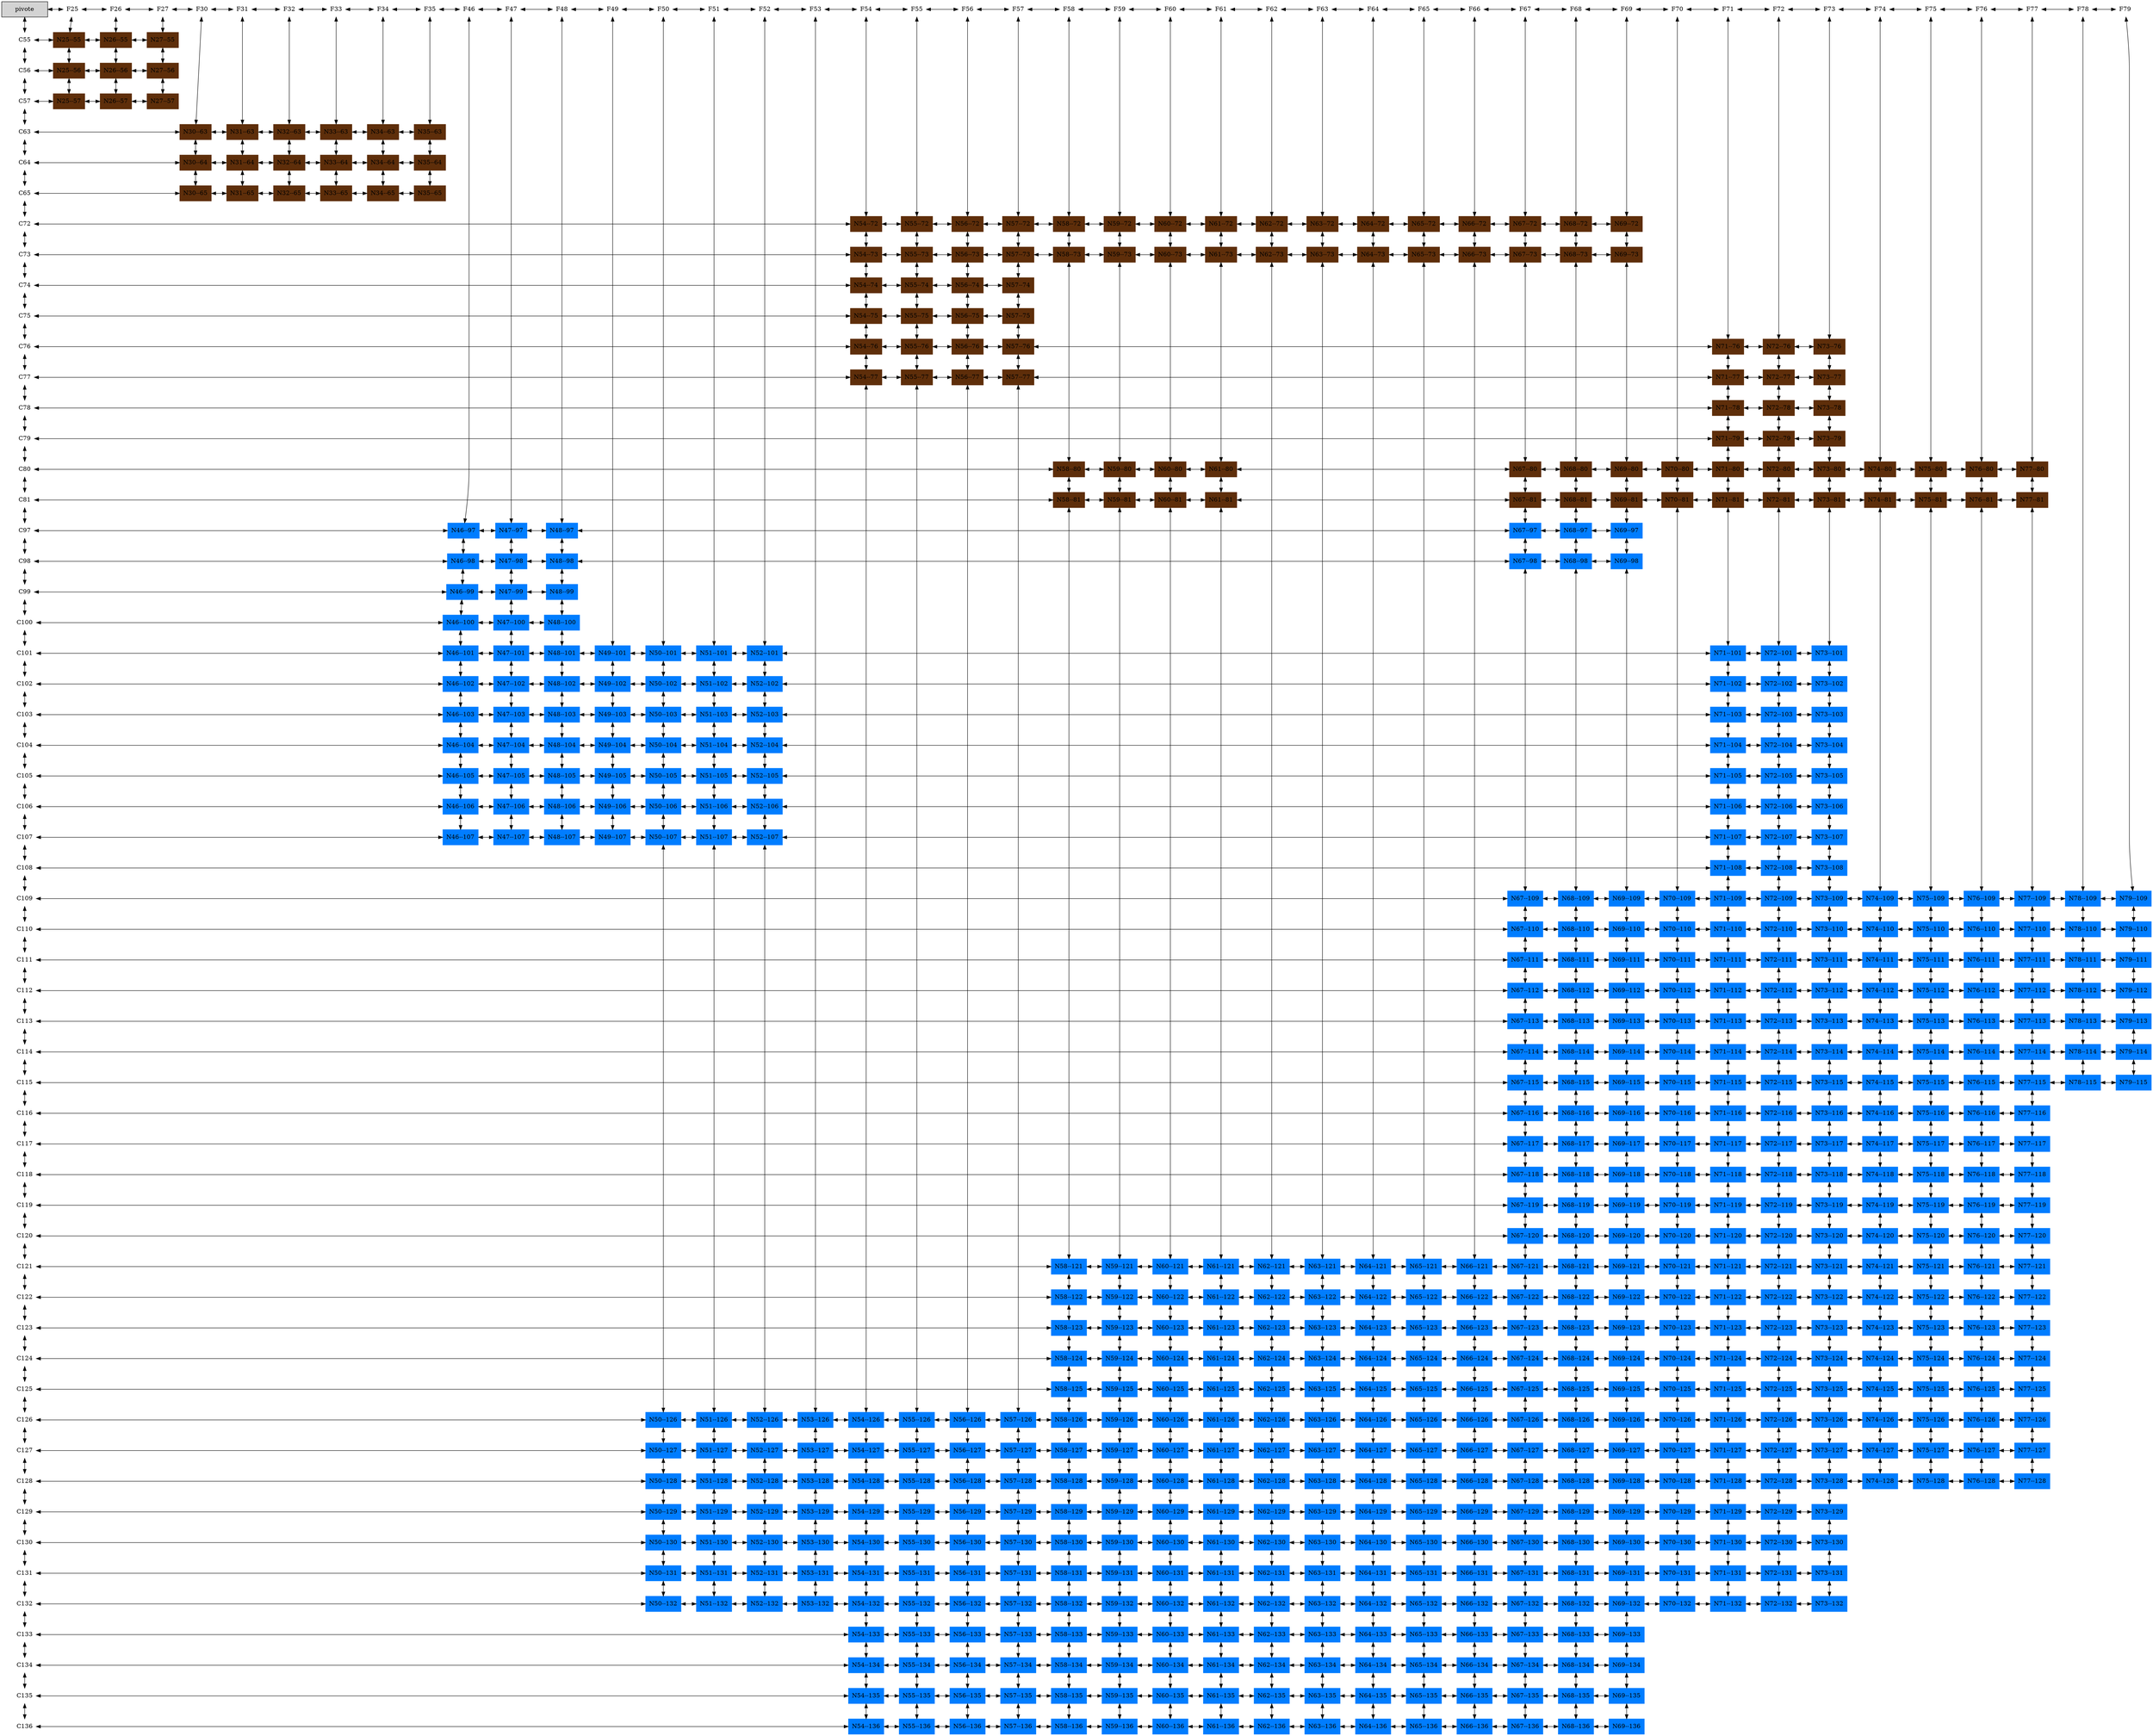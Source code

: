 digraph MD {

rankdir = TB;
node [shape=rectangle, height=0.5, width=0.5];
graph[ nodesep = 0.5];
pivote[ label = "pivote", width = 1.5, style = filled];
//cabeceras columnas

F25[label="F25" color="white" style="filled" ]
F26[label="F26" color="white" style="filled" ]
F27[label="F27" color="white" style="filled" ]
F30[label="F30" color="white" style="filled" ]
F31[label="F31" color="white" style="filled" ]
F32[label="F32" color="white" style="filled" ]
F33[label="F33" color="white" style="filled" ]
F34[label="F34" color="white" style="filled" ]
F35[label="F35" color="white" style="filled" ]
F46[label="F46" color="white" style="filled" ]
F47[label="F47" color="white" style="filled" ]
F48[label="F48" color="white" style="filled" ]
F49[label="F49" color="white" style="filled" ]
F50[label="F50" color="white" style="filled" ]
F51[label="F51" color="white" style="filled" ]
F52[label="F52" color="white" style="filled" ]
F53[label="F53" color="white" style="filled" ]
F54[label="F54" color="white" style="filled" ]
F55[label="F55" color="white" style="filled" ]
F56[label="F56" color="white" style="filled" ]
F57[label="F57" color="white" style="filled" ]
F58[label="F58" color="white" style="filled" ]
F59[label="F59" color="white" style="filled" ]
F60[label="F60" color="white" style="filled" ]
F61[label="F61" color="white" style="filled" ]
F62[label="F62" color="white" style="filled" ]
F63[label="F63" color="white" style="filled" ]
F64[label="F64" color="white" style="filled" ]
F65[label="F65" color="white" style="filled" ]
F66[label="F66" color="white" style="filled" ]
F67[label="F67" color="white" style="filled" ]
F68[label="F68" color="white" style="filled" ]
F69[label="F69" color="white" style="filled" ]
F70[label="F70" color="white" style="filled" ]
F71[label="F71" color="white" style="filled" ]
F72[label="F72" color="white" style="filled" ]
F73[label="F73" color="white" style="filled" ]
F74[label="F74" color="white" style="filled" ]
F75[label="F75" color="white" style="filled" ]
F76[label="F76" color="white" style="filled" ]
F77[label="F77" color="white" style="filled" ]
F78[label="F78" color="white" style="filled" ]
F79[label="F79" color="white" style="filled" ]
//cabeceras filas

C55[label="C55" color="white" style="filled" ]
C56[label="C56" color="white" style="filled" ]
C57[label="C57" color="white" style="filled" ]
C63[label="C63" color="white" style="filled" ]
C64[label="C64" color="white" style="filled" ]
C65[label="C65" color="white" style="filled" ]
C72[label="C72" color="white" style="filled" ]
C73[label="C73" color="white" style="filled" ]
C74[label="C74" color="white" style="filled" ]
C75[label="C75" color="white" style="filled" ]
C76[label="C76" color="white" style="filled" ]
C77[label="C77" color="white" style="filled" ]
C78[label="C78" color="white" style="filled" ]
C79[label="C79" color="white" style="filled" ]
C80[label="C80" color="white" style="filled" ]
C81[label="C81" color="white" style="filled" ]
C97[label="C97" color="white" style="filled" ]
C98[label="C98" color="white" style="filled" ]
C99[label="C99" color="white" style="filled" ]
C100[label="C100" color="white" style="filled" ]
C101[label="C101" color="white" style="filled" ]
C102[label="C102" color="white" style="filled" ]
C103[label="C103" color="white" style="filled" ]
C104[label="C104" color="white" style="filled" ]
C105[label="C105" color="white" style="filled" ]
C106[label="C106" color="white" style="filled" ]
C107[label="C107" color="white" style="filled" ]
C108[label="C108" color="white" style="filled" ]
C109[label="C109" color="white" style="filled" ]
C110[label="C110" color="white" style="filled" ]
C111[label="C111" color="white" style="filled" ]
C112[label="C112" color="white" style="filled" ]
C113[label="C113" color="white" style="filled" ]
C114[label="C114" color="white" style="filled" ]
C115[label="C115" color="white" style="filled" ]
C116[label="C116" color="white" style="filled" ]
C117[label="C117" color="white" style="filled" ]
C118[label="C118" color="white" style="filled" ]
C119[label="C119" color="white" style="filled" ]
C120[label="C120" color="white" style="filled" ]
C121[label="C121" color="white" style="filled" ]
C122[label="C122" color="white" style="filled" ]
C123[label="C123" color="white" style="filled" ]
C124[label="C124" color="white" style="filled" ]
C125[label="C125" color="white" style="filled" ]
C126[label="C126" color="white" style="filled" ]
C127[label="C127" color="white" style="filled" ]
C128[label="C128" color="white" style="filled" ]
C129[label="C129" color="white" style="filled" ]
C130[label="C130" color="white" style="filled" ]
C131[label="C131" color="white" style="filled" ]
C132[label="C132" color="white" style="filled" ]
C133[label="C133" color="white" style="filled" ]
C134[label="C134" color="white" style="filled" ]
C135[label="C135" color="white" style="filled" ]
C136[label="C136" color="white" style="filled" ]
//contenido matriz

N25_55[label="N25--55" color="#5E2E0A" style="filled" ];
N26_55[label="N26--55" color="#5E2E0A" style="filled" ];
N27_55[label="N27--55" color="#5E2E0A" style="filled" ];
N25_56[label="N25--56" color="#5E2E0A" style="filled" ];
N26_56[label="N26--56" color="#5E2E0A" style="filled" ];
N27_56[label="N27--56" color="#5E2E0A" style="filled" ];
N25_57[label="N25--57" color="#5E2E0A" style="filled" ];
N26_57[label="N26--57" color="#5E2E0A" style="filled" ];
N27_57[label="N27--57" color="#5E2E0A" style="filled" ];
N30_63[label="N30--63" color="#5E2E0A" style="filled" ];
N31_63[label="N31--63" color="#5E2E0A" style="filled" ];
N32_63[label="N32--63" color="#5E2E0A" style="filled" ];
N33_63[label="N33--63" color="#5E2E0A" style="filled" ];
N34_63[label="N34--63" color="#5E2E0A" style="filled" ];
N35_63[label="N35--63" color="#5E2E0A" style="filled" ];
N30_64[label="N30--64" color="#5E2E0A" style="filled" ];
N31_64[label="N31--64" color="#5E2E0A" style="filled" ];
N32_64[label="N32--64" color="#5E2E0A" style="filled" ];
N33_64[label="N33--64" color="#5E2E0A" style="filled" ];
N34_64[label="N34--64" color="#5E2E0A" style="filled" ];
N35_64[label="N35--64" color="#5E2E0A" style="filled" ];
N30_65[label="N30--65" color="#5E2E0A" style="filled" ];
N31_65[label="N31--65" color="#5E2E0A" style="filled" ];
N32_65[label="N32--65" color="#5E2E0A" style="filled" ];
N33_65[label="N33--65" color="#5E2E0A" style="filled" ];
N34_65[label="N34--65" color="#5E2E0A" style="filled" ];
N35_65[label="N35--65" color="#5E2E0A" style="filled" ];
N54_72[label="N54--72" color="#5E2E0A" style="filled" ];
N55_72[label="N55--72" color="#5E2E0A" style="filled" ];
N56_72[label="N56--72" color="#5E2E0A" style="filled" ];
N57_72[label="N57--72" color="#5E2E0A" style="filled" ];
N58_72[label="N58--72" color="#5E2E0A" style="filled" ];
N59_72[label="N59--72" color="#5E2E0A" style="filled" ];
N60_72[label="N60--72" color="#5E2E0A" style="filled" ];
N61_72[label="N61--72" color="#5E2E0A" style="filled" ];
N62_72[label="N62--72" color="#5E2E0A" style="filled" ];
N63_72[label="N63--72" color="#5E2E0A" style="filled" ];
N64_72[label="N64--72" color="#5E2E0A" style="filled" ];
N65_72[label="N65--72" color="#5E2E0A" style="filled" ];
N66_72[label="N66--72" color="#5E2E0A" style="filled" ];
N67_72[label="N67--72" color="#5E2E0A" style="filled" ];
N68_72[label="N68--72" color="#5E2E0A" style="filled" ];
N69_72[label="N69--72" color="#5E2E0A" style="filled" ];
N54_73[label="N54--73" color="#5E2E0A" style="filled" ];
N55_73[label="N55--73" color="#5E2E0A" style="filled" ];
N56_73[label="N56--73" color="#5E2E0A" style="filled" ];
N57_73[label="N57--73" color="#5E2E0A" style="filled" ];
N58_73[label="N58--73" color="#5E2E0A" style="filled" ];
N59_73[label="N59--73" color="#5E2E0A" style="filled" ];
N60_73[label="N60--73" color="#5E2E0A" style="filled" ];
N61_73[label="N61--73" color="#5E2E0A" style="filled" ];
N62_73[label="N62--73" color="#5E2E0A" style="filled" ];
N63_73[label="N63--73" color="#5E2E0A" style="filled" ];
N64_73[label="N64--73" color="#5E2E0A" style="filled" ];
N65_73[label="N65--73" color="#5E2E0A" style="filled" ];
N66_73[label="N66--73" color="#5E2E0A" style="filled" ];
N67_73[label="N67--73" color="#5E2E0A" style="filled" ];
N68_73[label="N68--73" color="#5E2E0A" style="filled" ];
N69_73[label="N69--73" color="#5E2E0A" style="filled" ];
N54_74[label="N54--74" color="#5E2E0A" style="filled" ];
N55_74[label="N55--74" color="#5E2E0A" style="filled" ];
N56_74[label="N56--74" color="#5E2E0A" style="filled" ];
N57_74[label="N57--74" color="#5E2E0A" style="filled" ];
N54_75[label="N54--75" color="#5E2E0A" style="filled" ];
N55_75[label="N55--75" color="#5E2E0A" style="filled" ];
N56_75[label="N56--75" color="#5E2E0A" style="filled" ];
N57_75[label="N57--75" color="#5E2E0A" style="filled" ];
N54_76[label="N54--76" color="#5E2E0A" style="filled" ];
N55_76[label="N55--76" color="#5E2E0A" style="filled" ];
N56_76[label="N56--76" color="#5E2E0A" style="filled" ];
N57_76[label="N57--76" color="#5E2E0A" style="filled" ];
N71_76[label="N71--76" color="#5E2E0A" style="filled" ];
N72_76[label="N72--76" color="#5E2E0A" style="filled" ];
N73_76[label="N73--76" color="#5E2E0A" style="filled" ];
N54_77[label="N54--77" color="#5E2E0A" style="filled" ];
N55_77[label="N55--77" color="#5E2E0A" style="filled" ];
N56_77[label="N56--77" color="#5E2E0A" style="filled" ];
N57_77[label="N57--77" color="#5E2E0A" style="filled" ];
N71_77[label="N71--77" color="#5E2E0A" style="filled" ];
N72_77[label="N72--77" color="#5E2E0A" style="filled" ];
N73_77[label="N73--77" color="#5E2E0A" style="filled" ];
N71_78[label="N71--78" color="#5E2E0A" style="filled" ];
N72_78[label="N72--78" color="#5E2E0A" style="filled" ];
N73_78[label="N73--78" color="#5E2E0A" style="filled" ];
N71_79[label="N71--79" color="#5E2E0A" style="filled" ];
N72_79[label="N72--79" color="#5E2E0A" style="filled" ];
N73_79[label="N73--79" color="#5E2E0A" style="filled" ];
N58_80[label="N58--80" color="#5E2E0A" style="filled" ];
N59_80[label="N59--80" color="#5E2E0A" style="filled" ];
N60_80[label="N60--80" color="#5E2E0A" style="filled" ];
N61_80[label="N61--80" color="#5E2E0A" style="filled" ];
N67_80[label="N67--80" color="#5E2E0A" style="filled" ];
N68_80[label="N68--80" color="#5E2E0A" style="filled" ];
N69_80[label="N69--80" color="#5E2E0A" style="filled" ];
N70_80[label="N70--80" color="#5E2E0A" style="filled" ];
N71_80[label="N71--80" color="#5E2E0A" style="filled" ];
N72_80[label="N72--80" color="#5E2E0A" style="filled" ];
N73_80[label="N73--80" color="#5E2E0A" style="filled" ];
N74_80[label="N74--80" color="#5E2E0A" style="filled" ];
N75_80[label="N75--80" color="#5E2E0A" style="filled" ];
N76_80[label="N76--80" color="#5E2E0A" style="filled" ];
N77_80[label="N77--80" color="#5E2E0A" style="filled" ];
N58_81[label="N58--81" color="#5E2E0A" style="filled" ];
N59_81[label="N59--81" color="#5E2E0A" style="filled" ];
N60_81[label="N60--81" color="#5E2E0A" style="filled" ];
N61_81[label="N61--81" color="#5E2E0A" style="filled" ];
N67_81[label="N67--81" color="#5E2E0A" style="filled" ];
N68_81[label="N68--81" color="#5E2E0A" style="filled" ];
N69_81[label="N69--81" color="#5E2E0A" style="filled" ];
N70_81[label="N70--81" color="#5E2E0A" style="filled" ];
N71_81[label="N71--81" color="#5E2E0A" style="filled" ];
N72_81[label="N72--81" color="#5E2E0A" style="filled" ];
N73_81[label="N73--81" color="#5E2E0A" style="filled" ];
N74_81[label="N74--81" color="#5E2E0A" style="filled" ];
N75_81[label="N75--81" color="#5E2E0A" style="filled" ];
N76_81[label="N76--81" color="#5E2E0A" style="filled" ];
N77_81[label="N77--81" color="#5E2E0A" style="filled" ];
N46_97[label="N46--97" color="#007DFF" style="filled" ];
N47_97[label="N47--97" color="#007DFF" style="filled" ];
N48_97[label="N48--97" color="#007DFF" style="filled" ];
N67_97[label="N67--97" color="#007DFF" style="filled" ];
N68_97[label="N68--97" color="#007DFF" style="filled" ];
N69_97[label="N69--97" color="#007DFF" style="filled" ];
N46_98[label="N46--98" color="#007DFF" style="filled" ];
N47_98[label="N47--98" color="#007DFF" style="filled" ];
N48_98[label="N48--98" color="#007DFF" style="filled" ];
N67_98[label="N67--98" color="#007DFF" style="filled" ];
N68_98[label="N68--98" color="#007DFF" style="filled" ];
N69_98[label="N69--98" color="#007DFF" style="filled" ];
N46_99[label="N46--99" color="#007DFF" style="filled" ];
N47_99[label="N47--99" color="#007DFF" style="filled" ];
N48_99[label="N48--99" color="#007DFF" style="filled" ];
N46_100[label="N46--100" color="#007DFF" style="filled" ];
N47_100[label="N47--100" color="#007DFF" style="filled" ];
N48_100[label="N48--100" color="#007DFF" style="filled" ];
N46_101[label="N46--101" color="#007DFF" style="filled" ];
N47_101[label="N47--101" color="#007DFF" style="filled" ];
N48_101[label="N48--101" color="#007DFF" style="filled" ];
N49_101[label="N49--101" color="#007DFF" style="filled" ];
N50_101[label="N50--101" color="#007DFF" style="filled" ];
N51_101[label="N51--101" color="#007DFF" style="filled" ];
N52_101[label="N52--101" color="#007DFF" style="filled" ];
N71_101[label="N71--101" color="#007DFF" style="filled" ];
N72_101[label="N72--101" color="#007DFF" style="filled" ];
N73_101[label="N73--101" color="#007DFF" style="filled" ];
N46_102[label="N46--102" color="#007DFF" style="filled" ];
N47_102[label="N47--102" color="#007DFF" style="filled" ];
N48_102[label="N48--102" color="#007DFF" style="filled" ];
N49_102[label="N49--102" color="#007DFF" style="filled" ];
N50_102[label="N50--102" color="#007DFF" style="filled" ];
N51_102[label="N51--102" color="#007DFF" style="filled" ];
N52_102[label="N52--102" color="#007DFF" style="filled" ];
N71_102[label="N71--102" color="#007DFF" style="filled" ];
N72_102[label="N72--102" color="#007DFF" style="filled" ];
N73_102[label="N73--102" color="#007DFF" style="filled" ];
N46_103[label="N46--103" color="#007DFF" style="filled" ];
N47_103[label="N47--103" color="#007DFF" style="filled" ];
N48_103[label="N48--103" color="#007DFF" style="filled" ];
N49_103[label="N49--103" color="#007DFF" style="filled" ];
N50_103[label="N50--103" color="#007DFF" style="filled" ];
N51_103[label="N51--103" color="#007DFF" style="filled" ];
N52_103[label="N52--103" color="#007DFF" style="filled" ];
N71_103[label="N71--103" color="#007DFF" style="filled" ];
N72_103[label="N72--103" color="#007DFF" style="filled" ];
N73_103[label="N73--103" color="#007DFF" style="filled" ];
N46_104[label="N46--104" color="#007DFF" style="filled" ];
N47_104[label="N47--104" color="#007DFF" style="filled" ];
N48_104[label="N48--104" color="#007DFF" style="filled" ];
N49_104[label="N49--104" color="#007DFF" style="filled" ];
N50_104[label="N50--104" color="#007DFF" style="filled" ];
N51_104[label="N51--104" color="#007DFF" style="filled" ];
N52_104[label="N52--104" color="#007DFF" style="filled" ];
N71_104[label="N71--104" color="#007DFF" style="filled" ];
N72_104[label="N72--104" color="#007DFF" style="filled" ];
N73_104[label="N73--104" color="#007DFF" style="filled" ];
N46_105[label="N46--105" color="#007DFF" style="filled" ];
N47_105[label="N47--105" color="#007DFF" style="filled" ];
N48_105[label="N48--105" color="#007DFF" style="filled" ];
N49_105[label="N49--105" color="#007DFF" style="filled" ];
N50_105[label="N50--105" color="#007DFF" style="filled" ];
N51_105[label="N51--105" color="#007DFF" style="filled" ];
N52_105[label="N52--105" color="#007DFF" style="filled" ];
N71_105[label="N71--105" color="#007DFF" style="filled" ];
N72_105[label="N72--105" color="#007DFF" style="filled" ];
N73_105[label="N73--105" color="#007DFF" style="filled" ];
N46_106[label="N46--106" color="#007DFF" style="filled" ];
N47_106[label="N47--106" color="#007DFF" style="filled" ];
N48_106[label="N48--106" color="#007DFF" style="filled" ];
N49_106[label="N49--106" color="#007DFF" style="filled" ];
N50_106[label="N50--106" color="#007DFF" style="filled" ];
N51_106[label="N51--106" color="#007DFF" style="filled" ];
N52_106[label="N52--106" color="#007DFF" style="filled" ];
N71_106[label="N71--106" color="#007DFF" style="filled" ];
N72_106[label="N72--106" color="#007DFF" style="filled" ];
N73_106[label="N73--106" color="#007DFF" style="filled" ];
N46_107[label="N46--107" color="#007DFF" style="filled" ];
N47_107[label="N47--107" color="#007DFF" style="filled" ];
N48_107[label="N48--107" color="#007DFF" style="filled" ];
N49_107[label="N49--107" color="#007DFF" style="filled" ];
N50_107[label="N50--107" color="#007DFF" style="filled" ];
N51_107[label="N51--107" color="#007DFF" style="filled" ];
N52_107[label="N52--107" color="#007DFF" style="filled" ];
N71_107[label="N71--107" color="#007DFF" style="filled" ];
N72_107[label="N72--107" color="#007DFF" style="filled" ];
N73_107[label="N73--107" color="#007DFF" style="filled" ];
N71_108[label="N71--108" color="#007DFF" style="filled" ];
N72_108[label="N72--108" color="#007DFF" style="filled" ];
N73_108[label="N73--108" color="#007DFF" style="filled" ];
N67_109[label="N67--109" color="#007DFF" style="filled" ];
N68_109[label="N68--109" color="#007DFF" style="filled" ];
N69_109[label="N69--109" color="#007DFF" style="filled" ];
N70_109[label="N70--109" color="#007DFF" style="filled" ];
N71_109[label="N71--109" color="#007DFF" style="filled" ];
N72_109[label="N72--109" color="#007DFF" style="filled" ];
N73_109[label="N73--109" color="#007DFF" style="filled" ];
N74_109[label="N74--109" color="#007DFF" style="filled" ];
N75_109[label="N75--109" color="#007DFF" style="filled" ];
N76_109[label="N76--109" color="#007DFF" style="filled" ];
N77_109[label="N77--109" color="#007DFF" style="filled" ];
N78_109[label="N78--109" color="#007DFF" style="filled" ];
N79_109[label="N79--109" color="#007DFF" style="filled" ];
N67_110[label="N67--110" color="#007DFF" style="filled" ];
N68_110[label="N68--110" color="#007DFF" style="filled" ];
N69_110[label="N69--110" color="#007DFF" style="filled" ];
N70_110[label="N70--110" color="#007DFF" style="filled" ];
N71_110[label="N71--110" color="#007DFF" style="filled" ];
N72_110[label="N72--110" color="#007DFF" style="filled" ];
N73_110[label="N73--110" color="#007DFF" style="filled" ];
N74_110[label="N74--110" color="#007DFF" style="filled" ];
N75_110[label="N75--110" color="#007DFF" style="filled" ];
N76_110[label="N76--110" color="#007DFF" style="filled" ];
N77_110[label="N77--110" color="#007DFF" style="filled" ];
N78_110[label="N78--110" color="#007DFF" style="filled" ];
N79_110[label="N79--110" color="#007DFF" style="filled" ];
N67_111[label="N67--111" color="#007DFF" style="filled" ];
N68_111[label="N68--111" color="#007DFF" style="filled" ];
N69_111[label="N69--111" color="#007DFF" style="filled" ];
N70_111[label="N70--111" color="#007DFF" style="filled" ];
N71_111[label="N71--111" color="#007DFF" style="filled" ];
N72_111[label="N72--111" color="#007DFF" style="filled" ];
N73_111[label="N73--111" color="#007DFF" style="filled" ];
N74_111[label="N74--111" color="#007DFF" style="filled" ];
N75_111[label="N75--111" color="#007DFF" style="filled" ];
N76_111[label="N76--111" color="#007DFF" style="filled" ];
N77_111[label="N77--111" color="#007DFF" style="filled" ];
N78_111[label="N78--111" color="#007DFF" style="filled" ];
N79_111[label="N79--111" color="#007DFF" style="filled" ];
N67_112[label="N67--112" color="#007DFF" style="filled" ];
N68_112[label="N68--112" color="#007DFF" style="filled" ];
N69_112[label="N69--112" color="#007DFF" style="filled" ];
N70_112[label="N70--112" color="#007DFF" style="filled" ];
N71_112[label="N71--112" color="#007DFF" style="filled" ];
N72_112[label="N72--112" color="#007DFF" style="filled" ];
N73_112[label="N73--112" color="#007DFF" style="filled" ];
N74_112[label="N74--112" color="#007DFF" style="filled" ];
N75_112[label="N75--112" color="#007DFF" style="filled" ];
N76_112[label="N76--112" color="#007DFF" style="filled" ];
N77_112[label="N77--112" color="#007DFF" style="filled" ];
N78_112[label="N78--112" color="#007DFF" style="filled" ];
N79_112[label="N79--112" color="#007DFF" style="filled" ];
N67_113[label="N67--113" color="#007DFF" style="filled" ];
N68_113[label="N68--113" color="#007DFF" style="filled" ];
N69_113[label="N69--113" color="#007DFF" style="filled" ];
N70_113[label="N70--113" color="#007DFF" style="filled" ];
N71_113[label="N71--113" color="#007DFF" style="filled" ];
N72_113[label="N72--113" color="#007DFF" style="filled" ];
N73_113[label="N73--113" color="#007DFF" style="filled" ];
N74_113[label="N74--113" color="#007DFF" style="filled" ];
N75_113[label="N75--113" color="#007DFF" style="filled" ];
N76_113[label="N76--113" color="#007DFF" style="filled" ];
N77_113[label="N77--113" color="#007DFF" style="filled" ];
N78_113[label="N78--113" color="#007DFF" style="filled" ];
N79_113[label="N79--113" color="#007DFF" style="filled" ];
N67_114[label="N67--114" color="#007DFF" style="filled" ];
N68_114[label="N68--114" color="#007DFF" style="filled" ];
N69_114[label="N69--114" color="#007DFF" style="filled" ];
N70_114[label="N70--114" color="#007DFF" style="filled" ];
N71_114[label="N71--114" color="#007DFF" style="filled" ];
N72_114[label="N72--114" color="#007DFF" style="filled" ];
N73_114[label="N73--114" color="#007DFF" style="filled" ];
N74_114[label="N74--114" color="#007DFF" style="filled" ];
N75_114[label="N75--114" color="#007DFF" style="filled" ];
N76_114[label="N76--114" color="#007DFF" style="filled" ];
N77_114[label="N77--114" color="#007DFF" style="filled" ];
N78_114[label="N78--114" color="#007DFF" style="filled" ];
N79_114[label="N79--114" color="#007DFF" style="filled" ];
N67_115[label="N67--115" color="#007DFF" style="filled" ];
N68_115[label="N68--115" color="#007DFF" style="filled" ];
N69_115[label="N69--115" color="#007DFF" style="filled" ];
N70_115[label="N70--115" color="#007DFF" style="filled" ];
N71_115[label="N71--115" color="#007DFF" style="filled" ];
N72_115[label="N72--115" color="#007DFF" style="filled" ];
N73_115[label="N73--115" color="#007DFF" style="filled" ];
N74_115[label="N74--115" color="#007DFF" style="filled" ];
N75_115[label="N75--115" color="#007DFF" style="filled" ];
N76_115[label="N76--115" color="#007DFF" style="filled" ];
N77_115[label="N77--115" color="#007DFF" style="filled" ];
N78_115[label="N78--115" color="#007DFF" style="filled" ];
N79_115[label="N79--115" color="#007DFF" style="filled" ];
N67_116[label="N67--116" color="#007DFF" style="filled" ];
N68_116[label="N68--116" color="#007DFF" style="filled" ];
N69_116[label="N69--116" color="#007DFF" style="filled" ];
N70_116[label="N70--116" color="#007DFF" style="filled" ];
N71_116[label="N71--116" color="#007DFF" style="filled" ];
N72_116[label="N72--116" color="#007DFF" style="filled" ];
N73_116[label="N73--116" color="#007DFF" style="filled" ];
N74_116[label="N74--116" color="#007DFF" style="filled" ];
N75_116[label="N75--116" color="#007DFF" style="filled" ];
N76_116[label="N76--116" color="#007DFF" style="filled" ];
N77_116[label="N77--116" color="#007DFF" style="filled" ];
N67_117[label="N67--117" color="#007DFF" style="filled" ];
N68_117[label="N68--117" color="#007DFF" style="filled" ];
N69_117[label="N69--117" color="#007DFF" style="filled" ];
N70_117[label="N70--117" color="#007DFF" style="filled" ];
N71_117[label="N71--117" color="#007DFF" style="filled" ];
N72_117[label="N72--117" color="#007DFF" style="filled" ];
N73_117[label="N73--117" color="#007DFF" style="filled" ];
N74_117[label="N74--117" color="#007DFF" style="filled" ];
N75_117[label="N75--117" color="#007DFF" style="filled" ];
N76_117[label="N76--117" color="#007DFF" style="filled" ];
N77_117[label="N77--117" color="#007DFF" style="filled" ];
N67_118[label="N67--118" color="#007DFF" style="filled" ];
N68_118[label="N68--118" color="#007DFF" style="filled" ];
N69_118[label="N69--118" color="#007DFF" style="filled" ];
N70_118[label="N70--118" color="#007DFF" style="filled" ];
N71_118[label="N71--118" color="#007DFF" style="filled" ];
N72_118[label="N72--118" color="#007DFF" style="filled" ];
N73_118[label="N73--118" color="#007DFF" style="filled" ];
N74_118[label="N74--118" color="#007DFF" style="filled" ];
N75_118[label="N75--118" color="#007DFF" style="filled" ];
N76_118[label="N76--118" color="#007DFF" style="filled" ];
N77_118[label="N77--118" color="#007DFF" style="filled" ];
N67_119[label="N67--119" color="#007DFF" style="filled" ];
N68_119[label="N68--119" color="#007DFF" style="filled" ];
N69_119[label="N69--119" color="#007DFF" style="filled" ];
N70_119[label="N70--119" color="#007DFF" style="filled" ];
N71_119[label="N71--119" color="#007DFF" style="filled" ];
N72_119[label="N72--119" color="#007DFF" style="filled" ];
N73_119[label="N73--119" color="#007DFF" style="filled" ];
N74_119[label="N74--119" color="#007DFF" style="filled" ];
N75_119[label="N75--119" color="#007DFF" style="filled" ];
N76_119[label="N76--119" color="#007DFF" style="filled" ];
N77_119[label="N77--119" color="#007DFF" style="filled" ];
N67_120[label="N67--120" color="#007DFF" style="filled" ];
N68_120[label="N68--120" color="#007DFF" style="filled" ];
N69_120[label="N69--120" color="#007DFF" style="filled" ];
N70_120[label="N70--120" color="#007DFF" style="filled" ];
N71_120[label="N71--120" color="#007DFF" style="filled" ];
N72_120[label="N72--120" color="#007DFF" style="filled" ];
N73_120[label="N73--120" color="#007DFF" style="filled" ];
N74_120[label="N74--120" color="#007DFF" style="filled" ];
N75_120[label="N75--120" color="#007DFF" style="filled" ];
N76_120[label="N76--120" color="#007DFF" style="filled" ];
N77_120[label="N77--120" color="#007DFF" style="filled" ];
N58_121[label="N58--121" color="#007DFF" style="filled" ];
N59_121[label="N59--121" color="#007DFF" style="filled" ];
N60_121[label="N60--121" color="#007DFF" style="filled" ];
N61_121[label="N61--121" color="#007DFF" style="filled" ];
N62_121[label="N62--121" color="#007DFF" style="filled" ];
N63_121[label="N63--121" color="#007DFF" style="filled" ];
N64_121[label="N64--121" color="#007DFF" style="filled" ];
N65_121[label="N65--121" color="#007DFF" style="filled" ];
N66_121[label="N66--121" color="#007DFF" style="filled" ];
N67_121[label="N67--121" color="#007DFF" style="filled" ];
N68_121[label="N68--121" color="#007DFF" style="filled" ];
N69_121[label="N69--121" color="#007DFF" style="filled" ];
N70_121[label="N70--121" color="#007DFF" style="filled" ];
N71_121[label="N71--121" color="#007DFF" style="filled" ];
N72_121[label="N72--121" color="#007DFF" style="filled" ];
N73_121[label="N73--121" color="#007DFF" style="filled" ];
N74_121[label="N74--121" color="#007DFF" style="filled" ];
N75_121[label="N75--121" color="#007DFF" style="filled" ];
N76_121[label="N76--121" color="#007DFF" style="filled" ];
N77_121[label="N77--121" color="#007DFF" style="filled" ];
N58_122[label="N58--122" color="#007DFF" style="filled" ];
N59_122[label="N59--122" color="#007DFF" style="filled" ];
N60_122[label="N60--122" color="#007DFF" style="filled" ];
N61_122[label="N61--122" color="#007DFF" style="filled" ];
N62_122[label="N62--122" color="#007DFF" style="filled" ];
N63_122[label="N63--122" color="#007DFF" style="filled" ];
N64_122[label="N64--122" color="#007DFF" style="filled" ];
N65_122[label="N65--122" color="#007DFF" style="filled" ];
N66_122[label="N66--122" color="#007DFF" style="filled" ];
N67_122[label="N67--122" color="#007DFF" style="filled" ];
N68_122[label="N68--122" color="#007DFF" style="filled" ];
N69_122[label="N69--122" color="#007DFF" style="filled" ];
N70_122[label="N70--122" color="#007DFF" style="filled" ];
N71_122[label="N71--122" color="#007DFF" style="filled" ];
N72_122[label="N72--122" color="#007DFF" style="filled" ];
N73_122[label="N73--122" color="#007DFF" style="filled" ];
N74_122[label="N74--122" color="#007DFF" style="filled" ];
N75_122[label="N75--122" color="#007DFF" style="filled" ];
N76_122[label="N76--122" color="#007DFF" style="filled" ];
N77_122[label="N77--122" color="#007DFF" style="filled" ];
N58_123[label="N58--123" color="#007DFF" style="filled" ];
N59_123[label="N59--123" color="#007DFF" style="filled" ];
N60_123[label="N60--123" color="#007DFF" style="filled" ];
N61_123[label="N61--123" color="#007DFF" style="filled" ];
N62_123[label="N62--123" color="#007DFF" style="filled" ];
N63_123[label="N63--123" color="#007DFF" style="filled" ];
N64_123[label="N64--123" color="#007DFF" style="filled" ];
N65_123[label="N65--123" color="#007DFF" style="filled" ];
N66_123[label="N66--123" color="#007DFF" style="filled" ];
N67_123[label="N67--123" color="#007DFF" style="filled" ];
N68_123[label="N68--123" color="#007DFF" style="filled" ];
N69_123[label="N69--123" color="#007DFF" style="filled" ];
N70_123[label="N70--123" color="#007DFF" style="filled" ];
N71_123[label="N71--123" color="#007DFF" style="filled" ];
N72_123[label="N72--123" color="#007DFF" style="filled" ];
N73_123[label="N73--123" color="#007DFF" style="filled" ];
N74_123[label="N74--123" color="#007DFF" style="filled" ];
N75_123[label="N75--123" color="#007DFF" style="filled" ];
N76_123[label="N76--123" color="#007DFF" style="filled" ];
N77_123[label="N77--123" color="#007DFF" style="filled" ];
N58_124[label="N58--124" color="#007DFF" style="filled" ];
N59_124[label="N59--124" color="#007DFF" style="filled" ];
N60_124[label="N60--124" color="#007DFF" style="filled" ];
N61_124[label="N61--124" color="#007DFF" style="filled" ];
N62_124[label="N62--124" color="#007DFF" style="filled" ];
N63_124[label="N63--124" color="#007DFF" style="filled" ];
N64_124[label="N64--124" color="#007DFF" style="filled" ];
N65_124[label="N65--124" color="#007DFF" style="filled" ];
N66_124[label="N66--124" color="#007DFF" style="filled" ];
N67_124[label="N67--124" color="#007DFF" style="filled" ];
N68_124[label="N68--124" color="#007DFF" style="filled" ];
N69_124[label="N69--124" color="#007DFF" style="filled" ];
N70_124[label="N70--124" color="#007DFF" style="filled" ];
N71_124[label="N71--124" color="#007DFF" style="filled" ];
N72_124[label="N72--124" color="#007DFF" style="filled" ];
N73_124[label="N73--124" color="#007DFF" style="filled" ];
N74_124[label="N74--124" color="#007DFF" style="filled" ];
N75_124[label="N75--124" color="#007DFF" style="filled" ];
N76_124[label="N76--124" color="#007DFF" style="filled" ];
N77_124[label="N77--124" color="#007DFF" style="filled" ];
N58_125[label="N58--125" color="#007DFF" style="filled" ];
N59_125[label="N59--125" color="#007DFF" style="filled" ];
N60_125[label="N60--125" color="#007DFF" style="filled" ];
N61_125[label="N61--125" color="#007DFF" style="filled" ];
N62_125[label="N62--125" color="#007DFF" style="filled" ];
N63_125[label="N63--125" color="#007DFF" style="filled" ];
N64_125[label="N64--125" color="#007DFF" style="filled" ];
N65_125[label="N65--125" color="#007DFF" style="filled" ];
N66_125[label="N66--125" color="#007DFF" style="filled" ];
N67_125[label="N67--125" color="#007DFF" style="filled" ];
N68_125[label="N68--125" color="#007DFF" style="filled" ];
N69_125[label="N69--125" color="#007DFF" style="filled" ];
N70_125[label="N70--125" color="#007DFF" style="filled" ];
N71_125[label="N71--125" color="#007DFF" style="filled" ];
N72_125[label="N72--125" color="#007DFF" style="filled" ];
N73_125[label="N73--125" color="#007DFF" style="filled" ];
N74_125[label="N74--125" color="#007DFF" style="filled" ];
N75_125[label="N75--125" color="#007DFF" style="filled" ];
N76_125[label="N76--125" color="#007DFF" style="filled" ];
N77_125[label="N77--125" color="#007DFF" style="filled" ];
N50_126[label="N50--126" color="#007DFF" style="filled" ];
N51_126[label="N51--126" color="#007DFF" style="filled" ];
N52_126[label="N52--126" color="#007DFF" style="filled" ];
N53_126[label="N53--126" color="#007DFF" style="filled" ];
N54_126[label="N54--126" color="#007DFF" style="filled" ];
N55_126[label="N55--126" color="#007DFF" style="filled" ];
N56_126[label="N56--126" color="#007DFF" style="filled" ];
N57_126[label="N57--126" color="#007DFF" style="filled" ];
N58_126[label="N58--126" color="#007DFF" style="filled" ];
N59_126[label="N59--126" color="#007DFF" style="filled" ];
N60_126[label="N60--126" color="#007DFF" style="filled" ];
N61_126[label="N61--126" color="#007DFF" style="filled" ];
N62_126[label="N62--126" color="#007DFF" style="filled" ];
N63_126[label="N63--126" color="#007DFF" style="filled" ];
N64_126[label="N64--126" color="#007DFF" style="filled" ];
N65_126[label="N65--126" color="#007DFF" style="filled" ];
N66_126[label="N66--126" color="#007DFF" style="filled" ];
N67_126[label="N67--126" color="#007DFF" style="filled" ];
N68_126[label="N68--126" color="#007DFF" style="filled" ];
N69_126[label="N69--126" color="#007DFF" style="filled" ];
N70_126[label="N70--126" color="#007DFF" style="filled" ];
N71_126[label="N71--126" color="#007DFF" style="filled" ];
N72_126[label="N72--126" color="#007DFF" style="filled" ];
N73_126[label="N73--126" color="#007DFF" style="filled" ];
N74_126[label="N74--126" color="#007DFF" style="filled" ];
N75_126[label="N75--126" color="#007DFF" style="filled" ];
N76_126[label="N76--126" color="#007DFF" style="filled" ];
N77_126[label="N77--126" color="#007DFF" style="filled" ];
N50_127[label="N50--127" color="#007DFF" style="filled" ];
N51_127[label="N51--127" color="#007DFF" style="filled" ];
N52_127[label="N52--127" color="#007DFF" style="filled" ];
N53_127[label="N53--127" color="#007DFF" style="filled" ];
N54_127[label="N54--127" color="#007DFF" style="filled" ];
N55_127[label="N55--127" color="#007DFF" style="filled" ];
N56_127[label="N56--127" color="#007DFF" style="filled" ];
N57_127[label="N57--127" color="#007DFF" style="filled" ];
N58_127[label="N58--127" color="#007DFF" style="filled" ];
N59_127[label="N59--127" color="#007DFF" style="filled" ];
N60_127[label="N60--127" color="#007DFF" style="filled" ];
N61_127[label="N61--127" color="#007DFF" style="filled" ];
N62_127[label="N62--127" color="#007DFF" style="filled" ];
N63_127[label="N63--127" color="#007DFF" style="filled" ];
N64_127[label="N64--127" color="#007DFF" style="filled" ];
N65_127[label="N65--127" color="#007DFF" style="filled" ];
N66_127[label="N66--127" color="#007DFF" style="filled" ];
N67_127[label="N67--127" color="#007DFF" style="filled" ];
N68_127[label="N68--127" color="#007DFF" style="filled" ];
N69_127[label="N69--127" color="#007DFF" style="filled" ];
N70_127[label="N70--127" color="#007DFF" style="filled" ];
N71_127[label="N71--127" color="#007DFF" style="filled" ];
N72_127[label="N72--127" color="#007DFF" style="filled" ];
N73_127[label="N73--127" color="#007DFF" style="filled" ];
N74_127[label="N74--127" color="#007DFF" style="filled" ];
N75_127[label="N75--127" color="#007DFF" style="filled" ];
N76_127[label="N76--127" color="#007DFF" style="filled" ];
N77_127[label="N77--127" color="#007DFF" style="filled" ];
N50_128[label="N50--128" color="#007DFF" style="filled" ];
N51_128[label="N51--128" color="#007DFF" style="filled" ];
N52_128[label="N52--128" color="#007DFF" style="filled" ];
N53_128[label="N53--128" color="#007DFF" style="filled" ];
N54_128[label="N54--128" color="#007DFF" style="filled" ];
N55_128[label="N55--128" color="#007DFF" style="filled" ];
N56_128[label="N56--128" color="#007DFF" style="filled" ];
N57_128[label="N57--128" color="#007DFF" style="filled" ];
N58_128[label="N58--128" color="#007DFF" style="filled" ];
N59_128[label="N59--128" color="#007DFF" style="filled" ];
N60_128[label="N60--128" color="#007DFF" style="filled" ];
N61_128[label="N61--128" color="#007DFF" style="filled" ];
N62_128[label="N62--128" color="#007DFF" style="filled" ];
N63_128[label="N63--128" color="#007DFF" style="filled" ];
N64_128[label="N64--128" color="#007DFF" style="filled" ];
N65_128[label="N65--128" color="#007DFF" style="filled" ];
N66_128[label="N66--128" color="#007DFF" style="filled" ];
N67_128[label="N67--128" color="#007DFF" style="filled" ];
N68_128[label="N68--128" color="#007DFF" style="filled" ];
N69_128[label="N69--128" color="#007DFF" style="filled" ];
N70_128[label="N70--128" color="#007DFF" style="filled" ];
N71_128[label="N71--128" color="#007DFF" style="filled" ];
N72_128[label="N72--128" color="#007DFF" style="filled" ];
N73_128[label="N73--128" color="#007DFF" style="filled" ];
N74_128[label="N74--128" color="#007DFF" style="filled" ];
N75_128[label="N75--128" color="#007DFF" style="filled" ];
N76_128[label="N76--128" color="#007DFF" style="filled" ];
N77_128[label="N77--128" color="#007DFF" style="filled" ];
N50_129[label="N50--129" color="#007DFF" style="filled" ];
N51_129[label="N51--129" color="#007DFF" style="filled" ];
N52_129[label="N52--129" color="#007DFF" style="filled" ];
N53_129[label="N53--129" color="#007DFF" style="filled" ];
N54_129[label="N54--129" color="#007DFF" style="filled" ];
N55_129[label="N55--129" color="#007DFF" style="filled" ];
N56_129[label="N56--129" color="#007DFF" style="filled" ];
N57_129[label="N57--129" color="#007DFF" style="filled" ];
N58_129[label="N58--129" color="#007DFF" style="filled" ];
N59_129[label="N59--129" color="#007DFF" style="filled" ];
N60_129[label="N60--129" color="#007DFF" style="filled" ];
N61_129[label="N61--129" color="#007DFF" style="filled" ];
N62_129[label="N62--129" color="#007DFF" style="filled" ];
N63_129[label="N63--129" color="#007DFF" style="filled" ];
N64_129[label="N64--129" color="#007DFF" style="filled" ];
N65_129[label="N65--129" color="#007DFF" style="filled" ];
N66_129[label="N66--129" color="#007DFF" style="filled" ];
N67_129[label="N67--129" color="#007DFF" style="filled" ];
N68_129[label="N68--129" color="#007DFF" style="filled" ];
N69_129[label="N69--129" color="#007DFF" style="filled" ];
N70_129[label="N70--129" color="#007DFF" style="filled" ];
N71_129[label="N71--129" color="#007DFF" style="filled" ];
N72_129[label="N72--129" color="#007DFF" style="filled" ];
N73_129[label="N73--129" color="#007DFF" style="filled" ];
N50_130[label="N50--130" color="#007DFF" style="filled" ];
N51_130[label="N51--130" color="#007DFF" style="filled" ];
N52_130[label="N52--130" color="#007DFF" style="filled" ];
N53_130[label="N53--130" color="#007DFF" style="filled" ];
N54_130[label="N54--130" color="#007DFF" style="filled" ];
N55_130[label="N55--130" color="#007DFF" style="filled" ];
N56_130[label="N56--130" color="#007DFF" style="filled" ];
N57_130[label="N57--130" color="#007DFF" style="filled" ];
N58_130[label="N58--130" color="#007DFF" style="filled" ];
N59_130[label="N59--130" color="#007DFF" style="filled" ];
N60_130[label="N60--130" color="#007DFF" style="filled" ];
N61_130[label="N61--130" color="#007DFF" style="filled" ];
N62_130[label="N62--130" color="#007DFF" style="filled" ];
N63_130[label="N63--130" color="#007DFF" style="filled" ];
N64_130[label="N64--130" color="#007DFF" style="filled" ];
N65_130[label="N65--130" color="#007DFF" style="filled" ];
N66_130[label="N66--130" color="#007DFF" style="filled" ];
N67_130[label="N67--130" color="#007DFF" style="filled" ];
N68_130[label="N68--130" color="#007DFF" style="filled" ];
N69_130[label="N69--130" color="#007DFF" style="filled" ];
N70_130[label="N70--130" color="#007DFF" style="filled" ];
N71_130[label="N71--130" color="#007DFF" style="filled" ];
N72_130[label="N72--130" color="#007DFF" style="filled" ];
N73_130[label="N73--130" color="#007DFF" style="filled" ];
N50_131[label="N50--131" color="#007DFF" style="filled" ];
N51_131[label="N51--131" color="#007DFF" style="filled" ];
N52_131[label="N52--131" color="#007DFF" style="filled" ];
N53_131[label="N53--131" color="#007DFF" style="filled" ];
N54_131[label="N54--131" color="#007DFF" style="filled" ];
N55_131[label="N55--131" color="#007DFF" style="filled" ];
N56_131[label="N56--131" color="#007DFF" style="filled" ];
N57_131[label="N57--131" color="#007DFF" style="filled" ];
N58_131[label="N58--131" color="#007DFF" style="filled" ];
N59_131[label="N59--131" color="#007DFF" style="filled" ];
N60_131[label="N60--131" color="#007DFF" style="filled" ];
N61_131[label="N61--131" color="#007DFF" style="filled" ];
N62_131[label="N62--131" color="#007DFF" style="filled" ];
N63_131[label="N63--131" color="#007DFF" style="filled" ];
N64_131[label="N64--131" color="#007DFF" style="filled" ];
N65_131[label="N65--131" color="#007DFF" style="filled" ];
N66_131[label="N66--131" color="#007DFF" style="filled" ];
N67_131[label="N67--131" color="#007DFF" style="filled" ];
N68_131[label="N68--131" color="#007DFF" style="filled" ];
N69_131[label="N69--131" color="#007DFF" style="filled" ];
N70_131[label="N70--131" color="#007DFF" style="filled" ];
N71_131[label="N71--131" color="#007DFF" style="filled" ];
N72_131[label="N72--131" color="#007DFF" style="filled" ];
N73_131[label="N73--131" color="#007DFF" style="filled" ];
N50_132[label="N50--132" color="#007DFF" style="filled" ];
N51_132[label="N51--132" color="#007DFF" style="filled" ];
N52_132[label="N52--132" color="#007DFF" style="filled" ];
N53_132[label="N53--132" color="#007DFF" style="filled" ];
N54_132[label="N54--132" color="#007DFF" style="filled" ];
N55_132[label="N55--132" color="#007DFF" style="filled" ];
N56_132[label="N56--132" color="#007DFF" style="filled" ];
N57_132[label="N57--132" color="#007DFF" style="filled" ];
N58_132[label="N58--132" color="#007DFF" style="filled" ];
N59_132[label="N59--132" color="#007DFF" style="filled" ];
N60_132[label="N60--132" color="#007DFF" style="filled" ];
N61_132[label="N61--132" color="#007DFF" style="filled" ];
N62_132[label="N62--132" color="#007DFF" style="filled" ];
N63_132[label="N63--132" color="#007DFF" style="filled" ];
N64_132[label="N64--132" color="#007DFF" style="filled" ];
N65_132[label="N65--132" color="#007DFF" style="filled" ];
N66_132[label="N66--132" color="#007DFF" style="filled" ];
N67_132[label="N67--132" color="#007DFF" style="filled" ];
N68_132[label="N68--132" color="#007DFF" style="filled" ];
N69_132[label="N69--132" color="#007DFF" style="filled" ];
N70_132[label="N70--132" color="#007DFF" style="filled" ];
N71_132[label="N71--132" color="#007DFF" style="filled" ];
N72_132[label="N72--132" color="#007DFF" style="filled" ];
N73_132[label="N73--132" color="#007DFF" style="filled" ];
N54_133[label="N54--133" color="#007DFF" style="filled" ];
N55_133[label="N55--133" color="#007DFF" style="filled" ];
N56_133[label="N56--133" color="#007DFF" style="filled" ];
N57_133[label="N57--133" color="#007DFF" style="filled" ];
N58_133[label="N58--133" color="#007DFF" style="filled" ];
N59_133[label="N59--133" color="#007DFF" style="filled" ];
N60_133[label="N60--133" color="#007DFF" style="filled" ];
N61_133[label="N61--133" color="#007DFF" style="filled" ];
N62_133[label="N62--133" color="#007DFF" style="filled" ];
N63_133[label="N63--133" color="#007DFF" style="filled" ];
N64_133[label="N64--133" color="#007DFF" style="filled" ];
N65_133[label="N65--133" color="#007DFF" style="filled" ];
N66_133[label="N66--133" color="#007DFF" style="filled" ];
N67_133[label="N67--133" color="#007DFF" style="filled" ];
N68_133[label="N68--133" color="#007DFF" style="filled" ];
N69_133[label="N69--133" color="#007DFF" style="filled" ];
N54_134[label="N54--134" color="#007DFF" style="filled" ];
N55_134[label="N55--134" color="#007DFF" style="filled" ];
N56_134[label="N56--134" color="#007DFF" style="filled" ];
N57_134[label="N57--134" color="#007DFF" style="filled" ];
N58_134[label="N58--134" color="#007DFF" style="filled" ];
N59_134[label="N59--134" color="#007DFF" style="filled" ];
N60_134[label="N60--134" color="#007DFF" style="filled" ];
N61_134[label="N61--134" color="#007DFF" style="filled" ];
N62_134[label="N62--134" color="#007DFF" style="filled" ];
N63_134[label="N63--134" color="#007DFF" style="filled" ];
N64_134[label="N64--134" color="#007DFF" style="filled" ];
N65_134[label="N65--134" color="#007DFF" style="filled" ];
N66_134[label="N66--134" color="#007DFF" style="filled" ];
N67_134[label="N67--134" color="#007DFF" style="filled" ];
N68_134[label="N68--134" color="#007DFF" style="filled" ];
N69_134[label="N69--134" color="#007DFF" style="filled" ];
N54_135[label="N54--135" color="#007DFF" style="filled" ];
N55_135[label="N55--135" color="#007DFF" style="filled" ];
N56_135[label="N56--135" color="#007DFF" style="filled" ];
N57_135[label="N57--135" color="#007DFF" style="filled" ];
N58_135[label="N58--135" color="#007DFF" style="filled" ];
N59_135[label="N59--135" color="#007DFF" style="filled" ];
N60_135[label="N60--135" color="#007DFF" style="filled" ];
N61_135[label="N61--135" color="#007DFF" style="filled" ];
N62_135[label="N62--135" color="#007DFF" style="filled" ];
N63_135[label="N63--135" color="#007DFF" style="filled" ];
N64_135[label="N64--135" color="#007DFF" style="filled" ];
N65_135[label="N65--135" color="#007DFF" style="filled" ];
N66_135[label="N66--135" color="#007DFF" style="filled" ];
N67_135[label="N67--135" color="#007DFF" style="filled" ];
N68_135[label="N68--135" color="#007DFF" style="filled" ];
N69_135[label="N69--135" color="#007DFF" style="filled" ];
N54_136[label="N54--136" color="#007DFF" style="filled" ];
N55_136[label="N55--136" color="#007DFF" style="filled" ];
N56_136[label="N56--136" color="#007DFF" style="filled" ];
N57_136[label="N57--136" color="#007DFF" style="filled" ];
N58_136[label="N58--136" color="#007DFF" style="filled" ];
N59_136[label="N59--136" color="#007DFF" style="filled" ];
N60_136[label="N60--136" color="#007DFF" style="filled" ];
N61_136[label="N61--136" color="#007DFF" style="filled" ];
N62_136[label="N62--136" color="#007DFF" style="filled" ];
N63_136[label="N63--136" color="#007DFF" style="filled" ];
N64_136[label="N64--136" color="#007DFF" style="filled" ];
N65_136[label="N65--136" color="#007DFF" style="filled" ];
N66_136[label="N66--136" color="#007DFF" style="filled" ];
N67_136[label="N67--136" color="#007DFF" style="filled" ];
N68_136[label="N68--136" color="#007DFF" style="filled" ];
N69_136[label="N69--136" color="#007DFF" style="filled" ];
//Conexiones entre filas

F25->F26[dir=both];
F26->F27[dir=both];
F27->F30[dir=both];
F30->F31[dir=both];
F31->F32[dir=both];
F32->F33[dir=both];
F33->F34[dir=both];
F34->F35[dir=both];
F35->F46[dir=both];
F46->F47[dir=both];
F47->F48[dir=both];
F48->F49[dir=both];
F49->F50[dir=both];
F50->F51[dir=both];
F51->F52[dir=both];
F52->F53[dir=both];
F53->F54[dir=both];
F54->F55[dir=both];
F55->F56[dir=both];
F56->F57[dir=both];
F57->F58[dir=both];
F58->F59[dir=both];
F59->F60[dir=both];
F60->F61[dir=both];
F61->F62[dir=both];
F62->F63[dir=both];
F63->F64[dir=both];
F64->F65[dir=both];
F65->F66[dir=both];
F66->F67[dir=both];
F67->F68[dir=both];
F68->F69[dir=both];
F69->F70[dir=both];
F70->F71[dir=both];
F71->F72[dir=both];
F72->F73[dir=both];
F73->F74[dir=both];
F74->F75[dir=both];
F75->F76[dir=both];
F76->F77[dir=both];
F77->F78[dir=both];
F78->F79[dir=both];
//Conexiones entre columnas

C55->C56[dir=both];
C56->C57[dir=both];
C57->C63[dir=both];
C63->C64[dir=both];
C64->C65[dir=both];
C65->C72[dir=both];
C72->C73[dir=both];
C73->C74[dir=both];
C74->C75[dir=both];
C75->C76[dir=both];
C76->C77[dir=both];
C77->C78[dir=both];
C78->C79[dir=both];
C79->C80[dir=both];
C80->C81[dir=both];
C81->C97[dir=both];
C97->C98[dir=both];
C98->C99[dir=both];
C99->C100[dir=both];
C100->C101[dir=both];
C101->C102[dir=both];
C102->C103[dir=both];
C103->C104[dir=both];
C104->C105[dir=both];
C105->C106[dir=both];
C106->C107[dir=both];
C107->C108[dir=both];
C108->C109[dir=both];
C109->C110[dir=both];
C110->C111[dir=both];
C111->C112[dir=both];
C112->C113[dir=both];
C113->C114[dir=both];
C114->C115[dir=both];
C115->C116[dir=both];
C116->C117[dir=both];
C117->C118[dir=both];
C118->C119[dir=both];
C119->C120[dir=both];
C120->C121[dir=both];
C121->C122[dir=both];
C122->C123[dir=both];
C123->C124[dir=both];
C124->C125[dir=both];
C125->C126[dir=both];
C126->C127[dir=both];
C127->C128[dir=both];
C128->C129[dir=both];
C129->C130[dir=both];
C130->C131[dir=both];
C131->C132[dir=both];
C132->C133[dir=both];
C133->C134[dir=both];
C134->C135[dir=both];
C135->C136[dir=both];
//Concexiones fila-nodoInterno

F25->N25_55[dir=both];
N25_55->N25_56[dir=both];
N25_56->N25_57[dir=both];
F26->N26_55[dir=both];
N26_55->N26_56[dir=both];
N26_56->N26_57[dir=both];
F27->N27_55[dir=both];
N27_55->N27_56[dir=both];
N27_56->N27_57[dir=both];
F30->N30_63[dir=both];
N30_63->N30_64[dir=both];
N30_64->N30_65[dir=both];
F31->N31_63[dir=both];
N31_63->N31_64[dir=both];
N31_64->N31_65[dir=both];
F32->N32_63[dir=both];
N32_63->N32_64[dir=both];
N32_64->N32_65[dir=both];
F33->N33_63[dir=both];
N33_63->N33_64[dir=both];
N33_64->N33_65[dir=both];
F34->N34_63[dir=both];
N34_63->N34_64[dir=both];
N34_64->N34_65[dir=both];
F35->N35_63[dir=both];
N35_63->N35_64[dir=both];
N35_64->N35_65[dir=both];
F46->N46_97[dir=both];
N46_97->N46_98[dir=both];
N46_98->N46_99[dir=both];
N46_99->N46_100[dir=both];
N46_100->N46_101[dir=both];
N46_101->N46_102[dir=both];
N46_102->N46_103[dir=both];
N46_103->N46_104[dir=both];
N46_104->N46_105[dir=both];
N46_105->N46_106[dir=both];
N46_106->N46_107[dir=both];
F47->N47_97[dir=both];
N47_97->N47_98[dir=both];
N47_98->N47_99[dir=both];
N47_99->N47_100[dir=both];
N47_100->N47_101[dir=both];
N47_101->N47_102[dir=both];
N47_102->N47_103[dir=both];
N47_103->N47_104[dir=both];
N47_104->N47_105[dir=both];
N47_105->N47_106[dir=both];
N47_106->N47_107[dir=both];
F48->N48_97[dir=both];
N48_97->N48_98[dir=both];
N48_98->N48_99[dir=both];
N48_99->N48_100[dir=both];
N48_100->N48_101[dir=both];
N48_101->N48_102[dir=both];
N48_102->N48_103[dir=both];
N48_103->N48_104[dir=both];
N48_104->N48_105[dir=both];
N48_105->N48_106[dir=both];
N48_106->N48_107[dir=both];
F49->N49_101[dir=both];
N49_101->N49_102[dir=both];
N49_102->N49_103[dir=both];
N49_103->N49_104[dir=both];
N49_104->N49_105[dir=both];
N49_105->N49_106[dir=both];
N49_106->N49_107[dir=both];
F50->N50_101[dir=both];
N50_101->N50_102[dir=both];
N50_102->N50_103[dir=both];
N50_103->N50_104[dir=both];
N50_104->N50_105[dir=both];
N50_105->N50_106[dir=both];
N50_106->N50_107[dir=both];
N50_107->N50_126[dir=both];
N50_126->N50_127[dir=both];
N50_127->N50_128[dir=both];
N50_128->N50_129[dir=both];
N50_129->N50_130[dir=both];
N50_130->N50_131[dir=both];
N50_131->N50_132[dir=both];
F51->N51_101[dir=both];
N51_101->N51_102[dir=both];
N51_102->N51_103[dir=both];
N51_103->N51_104[dir=both];
N51_104->N51_105[dir=both];
N51_105->N51_106[dir=both];
N51_106->N51_107[dir=both];
N51_107->N51_126[dir=both];
N51_126->N51_127[dir=both];
N51_127->N51_128[dir=both];
N51_128->N51_129[dir=both];
N51_129->N51_130[dir=both];
N51_130->N51_131[dir=both];
N51_131->N51_132[dir=both];
F52->N52_101[dir=both];
N52_101->N52_102[dir=both];
N52_102->N52_103[dir=both];
N52_103->N52_104[dir=both];
N52_104->N52_105[dir=both];
N52_105->N52_106[dir=both];
N52_106->N52_107[dir=both];
N52_107->N52_126[dir=both];
N52_126->N52_127[dir=both];
N52_127->N52_128[dir=both];
N52_128->N52_129[dir=both];
N52_129->N52_130[dir=both];
N52_130->N52_131[dir=both];
N52_131->N52_132[dir=both];
F53->N53_126[dir=both];
N53_126->N53_127[dir=both];
N53_127->N53_128[dir=both];
N53_128->N53_129[dir=both];
N53_129->N53_130[dir=both];
N53_130->N53_131[dir=both];
N53_131->N53_132[dir=both];
F54->N54_72[dir=both];
N54_72->N54_73[dir=both];
N54_73->N54_74[dir=both];
N54_74->N54_75[dir=both];
N54_75->N54_76[dir=both];
N54_76->N54_77[dir=both];
N54_77->N54_126[dir=both];
N54_126->N54_127[dir=both];
N54_127->N54_128[dir=both];
N54_128->N54_129[dir=both];
N54_129->N54_130[dir=both];
N54_130->N54_131[dir=both];
N54_131->N54_132[dir=both];
N54_132->N54_133[dir=both];
N54_133->N54_134[dir=both];
N54_134->N54_135[dir=both];
N54_135->N54_136[dir=both];
F55->N55_72[dir=both];
N55_72->N55_73[dir=both];
N55_73->N55_74[dir=both];
N55_74->N55_75[dir=both];
N55_75->N55_76[dir=both];
N55_76->N55_77[dir=both];
N55_77->N55_126[dir=both];
N55_126->N55_127[dir=both];
N55_127->N55_128[dir=both];
N55_128->N55_129[dir=both];
N55_129->N55_130[dir=both];
N55_130->N55_131[dir=both];
N55_131->N55_132[dir=both];
N55_132->N55_133[dir=both];
N55_133->N55_134[dir=both];
N55_134->N55_135[dir=both];
N55_135->N55_136[dir=both];
F56->N56_72[dir=both];
N56_72->N56_73[dir=both];
N56_73->N56_74[dir=both];
N56_74->N56_75[dir=both];
N56_75->N56_76[dir=both];
N56_76->N56_77[dir=both];
N56_77->N56_126[dir=both];
N56_126->N56_127[dir=both];
N56_127->N56_128[dir=both];
N56_128->N56_129[dir=both];
N56_129->N56_130[dir=both];
N56_130->N56_131[dir=both];
N56_131->N56_132[dir=both];
N56_132->N56_133[dir=both];
N56_133->N56_134[dir=both];
N56_134->N56_135[dir=both];
N56_135->N56_136[dir=both];
F57->N57_72[dir=both];
N57_72->N57_73[dir=both];
N57_73->N57_74[dir=both];
N57_74->N57_75[dir=both];
N57_75->N57_76[dir=both];
N57_76->N57_77[dir=both];
N57_77->N57_126[dir=both];
N57_126->N57_127[dir=both];
N57_127->N57_128[dir=both];
N57_128->N57_129[dir=both];
N57_129->N57_130[dir=both];
N57_130->N57_131[dir=both];
N57_131->N57_132[dir=both];
N57_132->N57_133[dir=both];
N57_133->N57_134[dir=both];
N57_134->N57_135[dir=both];
N57_135->N57_136[dir=both];
F58->N58_72[dir=both];
N58_72->N58_73[dir=both];
N58_73->N58_80[dir=both];
N58_80->N58_81[dir=both];
N58_81->N58_121[dir=both];
N58_121->N58_122[dir=both];
N58_122->N58_123[dir=both];
N58_123->N58_124[dir=both];
N58_124->N58_125[dir=both];
N58_125->N58_126[dir=both];
N58_126->N58_127[dir=both];
N58_127->N58_128[dir=both];
N58_128->N58_129[dir=both];
N58_129->N58_130[dir=both];
N58_130->N58_131[dir=both];
N58_131->N58_132[dir=both];
N58_132->N58_133[dir=both];
N58_133->N58_134[dir=both];
N58_134->N58_135[dir=both];
N58_135->N58_136[dir=both];
F59->N59_72[dir=both];
N59_72->N59_73[dir=both];
N59_73->N59_80[dir=both];
N59_80->N59_81[dir=both];
N59_81->N59_121[dir=both];
N59_121->N59_122[dir=both];
N59_122->N59_123[dir=both];
N59_123->N59_124[dir=both];
N59_124->N59_125[dir=both];
N59_125->N59_126[dir=both];
N59_126->N59_127[dir=both];
N59_127->N59_128[dir=both];
N59_128->N59_129[dir=both];
N59_129->N59_130[dir=both];
N59_130->N59_131[dir=both];
N59_131->N59_132[dir=both];
N59_132->N59_133[dir=both];
N59_133->N59_134[dir=both];
N59_134->N59_135[dir=both];
N59_135->N59_136[dir=both];
F60->N60_72[dir=both];
N60_72->N60_73[dir=both];
N60_73->N60_80[dir=both];
N60_80->N60_81[dir=both];
N60_81->N60_121[dir=both];
N60_121->N60_122[dir=both];
N60_122->N60_123[dir=both];
N60_123->N60_124[dir=both];
N60_124->N60_125[dir=both];
N60_125->N60_126[dir=both];
N60_126->N60_127[dir=both];
N60_127->N60_128[dir=both];
N60_128->N60_129[dir=both];
N60_129->N60_130[dir=both];
N60_130->N60_131[dir=both];
N60_131->N60_132[dir=both];
N60_132->N60_133[dir=both];
N60_133->N60_134[dir=both];
N60_134->N60_135[dir=both];
N60_135->N60_136[dir=both];
F61->N61_72[dir=both];
N61_72->N61_73[dir=both];
N61_73->N61_80[dir=both];
N61_80->N61_81[dir=both];
N61_81->N61_121[dir=both];
N61_121->N61_122[dir=both];
N61_122->N61_123[dir=both];
N61_123->N61_124[dir=both];
N61_124->N61_125[dir=both];
N61_125->N61_126[dir=both];
N61_126->N61_127[dir=both];
N61_127->N61_128[dir=both];
N61_128->N61_129[dir=both];
N61_129->N61_130[dir=both];
N61_130->N61_131[dir=both];
N61_131->N61_132[dir=both];
N61_132->N61_133[dir=both];
N61_133->N61_134[dir=both];
N61_134->N61_135[dir=both];
N61_135->N61_136[dir=both];
F62->N62_72[dir=both];
N62_72->N62_73[dir=both];
N62_73->N62_121[dir=both];
N62_121->N62_122[dir=both];
N62_122->N62_123[dir=both];
N62_123->N62_124[dir=both];
N62_124->N62_125[dir=both];
N62_125->N62_126[dir=both];
N62_126->N62_127[dir=both];
N62_127->N62_128[dir=both];
N62_128->N62_129[dir=both];
N62_129->N62_130[dir=both];
N62_130->N62_131[dir=both];
N62_131->N62_132[dir=both];
N62_132->N62_133[dir=both];
N62_133->N62_134[dir=both];
N62_134->N62_135[dir=both];
N62_135->N62_136[dir=both];
F63->N63_72[dir=both];
N63_72->N63_73[dir=both];
N63_73->N63_121[dir=both];
N63_121->N63_122[dir=both];
N63_122->N63_123[dir=both];
N63_123->N63_124[dir=both];
N63_124->N63_125[dir=both];
N63_125->N63_126[dir=both];
N63_126->N63_127[dir=both];
N63_127->N63_128[dir=both];
N63_128->N63_129[dir=both];
N63_129->N63_130[dir=both];
N63_130->N63_131[dir=both];
N63_131->N63_132[dir=both];
N63_132->N63_133[dir=both];
N63_133->N63_134[dir=both];
N63_134->N63_135[dir=both];
N63_135->N63_136[dir=both];
F64->N64_72[dir=both];
N64_72->N64_73[dir=both];
N64_73->N64_121[dir=both];
N64_121->N64_122[dir=both];
N64_122->N64_123[dir=both];
N64_123->N64_124[dir=both];
N64_124->N64_125[dir=both];
N64_125->N64_126[dir=both];
N64_126->N64_127[dir=both];
N64_127->N64_128[dir=both];
N64_128->N64_129[dir=both];
N64_129->N64_130[dir=both];
N64_130->N64_131[dir=both];
N64_131->N64_132[dir=both];
N64_132->N64_133[dir=both];
N64_133->N64_134[dir=both];
N64_134->N64_135[dir=both];
N64_135->N64_136[dir=both];
F65->N65_72[dir=both];
N65_72->N65_73[dir=both];
N65_73->N65_121[dir=both];
N65_121->N65_122[dir=both];
N65_122->N65_123[dir=both];
N65_123->N65_124[dir=both];
N65_124->N65_125[dir=both];
N65_125->N65_126[dir=both];
N65_126->N65_127[dir=both];
N65_127->N65_128[dir=both];
N65_128->N65_129[dir=both];
N65_129->N65_130[dir=both];
N65_130->N65_131[dir=both];
N65_131->N65_132[dir=both];
N65_132->N65_133[dir=both];
N65_133->N65_134[dir=both];
N65_134->N65_135[dir=both];
N65_135->N65_136[dir=both];
F66->N66_72[dir=both];
N66_72->N66_73[dir=both];
N66_73->N66_121[dir=both];
N66_121->N66_122[dir=both];
N66_122->N66_123[dir=both];
N66_123->N66_124[dir=both];
N66_124->N66_125[dir=both];
N66_125->N66_126[dir=both];
N66_126->N66_127[dir=both];
N66_127->N66_128[dir=both];
N66_128->N66_129[dir=both];
N66_129->N66_130[dir=both];
N66_130->N66_131[dir=both];
N66_131->N66_132[dir=both];
N66_132->N66_133[dir=both];
N66_133->N66_134[dir=both];
N66_134->N66_135[dir=both];
N66_135->N66_136[dir=both];
F67->N67_72[dir=both];
N67_72->N67_73[dir=both];
N67_73->N67_80[dir=both];
N67_80->N67_81[dir=both];
N67_81->N67_97[dir=both];
N67_97->N67_98[dir=both];
N67_98->N67_109[dir=both];
N67_109->N67_110[dir=both];
N67_110->N67_111[dir=both];
N67_111->N67_112[dir=both];
N67_112->N67_113[dir=both];
N67_113->N67_114[dir=both];
N67_114->N67_115[dir=both];
N67_115->N67_116[dir=both];
N67_116->N67_117[dir=both];
N67_117->N67_118[dir=both];
N67_118->N67_119[dir=both];
N67_119->N67_120[dir=both];
N67_120->N67_121[dir=both];
N67_121->N67_122[dir=both];
N67_122->N67_123[dir=both];
N67_123->N67_124[dir=both];
N67_124->N67_125[dir=both];
N67_125->N67_126[dir=both];
N67_126->N67_127[dir=both];
N67_127->N67_128[dir=both];
N67_128->N67_129[dir=both];
N67_129->N67_130[dir=both];
N67_130->N67_131[dir=both];
N67_131->N67_132[dir=both];
N67_132->N67_133[dir=both];
N67_133->N67_134[dir=both];
N67_134->N67_135[dir=both];
N67_135->N67_136[dir=both];
F68->N68_72[dir=both];
N68_72->N68_73[dir=both];
N68_73->N68_80[dir=both];
N68_80->N68_81[dir=both];
N68_81->N68_97[dir=both];
N68_97->N68_98[dir=both];
N68_98->N68_109[dir=both];
N68_109->N68_110[dir=both];
N68_110->N68_111[dir=both];
N68_111->N68_112[dir=both];
N68_112->N68_113[dir=both];
N68_113->N68_114[dir=both];
N68_114->N68_115[dir=both];
N68_115->N68_116[dir=both];
N68_116->N68_117[dir=both];
N68_117->N68_118[dir=both];
N68_118->N68_119[dir=both];
N68_119->N68_120[dir=both];
N68_120->N68_121[dir=both];
N68_121->N68_122[dir=both];
N68_122->N68_123[dir=both];
N68_123->N68_124[dir=both];
N68_124->N68_125[dir=both];
N68_125->N68_126[dir=both];
N68_126->N68_127[dir=both];
N68_127->N68_128[dir=both];
N68_128->N68_129[dir=both];
N68_129->N68_130[dir=both];
N68_130->N68_131[dir=both];
N68_131->N68_132[dir=both];
N68_132->N68_133[dir=both];
N68_133->N68_134[dir=both];
N68_134->N68_135[dir=both];
N68_135->N68_136[dir=both];
F69->N69_72[dir=both];
N69_72->N69_73[dir=both];
N69_73->N69_80[dir=both];
N69_80->N69_81[dir=both];
N69_81->N69_97[dir=both];
N69_97->N69_98[dir=both];
N69_98->N69_109[dir=both];
N69_109->N69_110[dir=both];
N69_110->N69_111[dir=both];
N69_111->N69_112[dir=both];
N69_112->N69_113[dir=both];
N69_113->N69_114[dir=both];
N69_114->N69_115[dir=both];
N69_115->N69_116[dir=both];
N69_116->N69_117[dir=both];
N69_117->N69_118[dir=both];
N69_118->N69_119[dir=both];
N69_119->N69_120[dir=both];
N69_120->N69_121[dir=both];
N69_121->N69_122[dir=both];
N69_122->N69_123[dir=both];
N69_123->N69_124[dir=both];
N69_124->N69_125[dir=both];
N69_125->N69_126[dir=both];
N69_126->N69_127[dir=both];
N69_127->N69_128[dir=both];
N69_128->N69_129[dir=both];
N69_129->N69_130[dir=both];
N69_130->N69_131[dir=both];
N69_131->N69_132[dir=both];
N69_132->N69_133[dir=both];
N69_133->N69_134[dir=both];
N69_134->N69_135[dir=both];
N69_135->N69_136[dir=both];
F70->N70_80[dir=both];
N70_80->N70_81[dir=both];
N70_81->N70_109[dir=both];
N70_109->N70_110[dir=both];
N70_110->N70_111[dir=both];
N70_111->N70_112[dir=both];
N70_112->N70_113[dir=both];
N70_113->N70_114[dir=both];
N70_114->N70_115[dir=both];
N70_115->N70_116[dir=both];
N70_116->N70_117[dir=both];
N70_117->N70_118[dir=both];
N70_118->N70_119[dir=both];
N70_119->N70_120[dir=both];
N70_120->N70_121[dir=both];
N70_121->N70_122[dir=both];
N70_122->N70_123[dir=both];
N70_123->N70_124[dir=both];
N70_124->N70_125[dir=both];
N70_125->N70_126[dir=both];
N70_126->N70_127[dir=both];
N70_127->N70_128[dir=both];
N70_128->N70_129[dir=both];
N70_129->N70_130[dir=both];
N70_130->N70_131[dir=both];
N70_131->N70_132[dir=both];
F71->N71_76[dir=both];
N71_76->N71_77[dir=both];
N71_77->N71_78[dir=both];
N71_78->N71_79[dir=both];
N71_79->N71_80[dir=both];
N71_80->N71_81[dir=both];
N71_81->N71_101[dir=both];
N71_101->N71_102[dir=both];
N71_102->N71_103[dir=both];
N71_103->N71_104[dir=both];
N71_104->N71_105[dir=both];
N71_105->N71_106[dir=both];
N71_106->N71_107[dir=both];
N71_107->N71_108[dir=both];
N71_108->N71_109[dir=both];
N71_109->N71_110[dir=both];
N71_110->N71_111[dir=both];
N71_111->N71_112[dir=both];
N71_112->N71_113[dir=both];
N71_113->N71_114[dir=both];
N71_114->N71_115[dir=both];
N71_115->N71_116[dir=both];
N71_116->N71_117[dir=both];
N71_117->N71_118[dir=both];
N71_118->N71_119[dir=both];
N71_119->N71_120[dir=both];
N71_120->N71_121[dir=both];
N71_121->N71_122[dir=both];
N71_122->N71_123[dir=both];
N71_123->N71_124[dir=both];
N71_124->N71_125[dir=both];
N71_125->N71_126[dir=both];
N71_126->N71_127[dir=both];
N71_127->N71_128[dir=both];
N71_128->N71_129[dir=both];
N71_129->N71_130[dir=both];
N71_130->N71_131[dir=both];
N71_131->N71_132[dir=both];
F72->N72_76[dir=both];
N72_76->N72_77[dir=both];
N72_77->N72_78[dir=both];
N72_78->N72_79[dir=both];
N72_79->N72_80[dir=both];
N72_80->N72_81[dir=both];
N72_81->N72_101[dir=both];
N72_101->N72_102[dir=both];
N72_102->N72_103[dir=both];
N72_103->N72_104[dir=both];
N72_104->N72_105[dir=both];
N72_105->N72_106[dir=both];
N72_106->N72_107[dir=both];
N72_107->N72_108[dir=both];
N72_108->N72_109[dir=both];
N72_109->N72_110[dir=both];
N72_110->N72_111[dir=both];
N72_111->N72_112[dir=both];
N72_112->N72_113[dir=both];
N72_113->N72_114[dir=both];
N72_114->N72_115[dir=both];
N72_115->N72_116[dir=both];
N72_116->N72_117[dir=both];
N72_117->N72_118[dir=both];
N72_118->N72_119[dir=both];
N72_119->N72_120[dir=both];
N72_120->N72_121[dir=both];
N72_121->N72_122[dir=both];
N72_122->N72_123[dir=both];
N72_123->N72_124[dir=both];
N72_124->N72_125[dir=both];
N72_125->N72_126[dir=both];
N72_126->N72_127[dir=both];
N72_127->N72_128[dir=both];
N72_128->N72_129[dir=both];
N72_129->N72_130[dir=both];
N72_130->N72_131[dir=both];
N72_131->N72_132[dir=both];
F73->N73_76[dir=both];
N73_76->N73_77[dir=both];
N73_77->N73_78[dir=both];
N73_78->N73_79[dir=both];
N73_79->N73_80[dir=both];
N73_80->N73_81[dir=both];
N73_81->N73_101[dir=both];
N73_101->N73_102[dir=both];
N73_102->N73_103[dir=both];
N73_103->N73_104[dir=both];
N73_104->N73_105[dir=both];
N73_105->N73_106[dir=both];
N73_106->N73_107[dir=both];
N73_107->N73_108[dir=both];
N73_108->N73_109[dir=both];
N73_109->N73_110[dir=both];
N73_110->N73_111[dir=both];
N73_111->N73_112[dir=both];
N73_112->N73_113[dir=both];
N73_113->N73_114[dir=both];
N73_114->N73_115[dir=both];
N73_115->N73_116[dir=both];
N73_116->N73_117[dir=both];
N73_117->N73_118[dir=both];
N73_118->N73_119[dir=both];
N73_119->N73_120[dir=both];
N73_120->N73_121[dir=both];
N73_121->N73_122[dir=both];
N73_122->N73_123[dir=both];
N73_123->N73_124[dir=both];
N73_124->N73_125[dir=both];
N73_125->N73_126[dir=both];
N73_126->N73_127[dir=both];
N73_127->N73_128[dir=both];
N73_128->N73_129[dir=both];
N73_129->N73_130[dir=both];
N73_130->N73_131[dir=both];
N73_131->N73_132[dir=both];
F74->N74_80[dir=both];
N74_80->N74_81[dir=both];
N74_81->N74_109[dir=both];
N74_109->N74_110[dir=both];
N74_110->N74_111[dir=both];
N74_111->N74_112[dir=both];
N74_112->N74_113[dir=both];
N74_113->N74_114[dir=both];
N74_114->N74_115[dir=both];
N74_115->N74_116[dir=both];
N74_116->N74_117[dir=both];
N74_117->N74_118[dir=both];
N74_118->N74_119[dir=both];
N74_119->N74_120[dir=both];
N74_120->N74_121[dir=both];
N74_121->N74_122[dir=both];
N74_122->N74_123[dir=both];
N74_123->N74_124[dir=both];
N74_124->N74_125[dir=both];
N74_125->N74_126[dir=both];
N74_126->N74_127[dir=both];
N74_127->N74_128[dir=both];
F75->N75_80[dir=both];
N75_80->N75_81[dir=both];
N75_81->N75_109[dir=both];
N75_109->N75_110[dir=both];
N75_110->N75_111[dir=both];
N75_111->N75_112[dir=both];
N75_112->N75_113[dir=both];
N75_113->N75_114[dir=both];
N75_114->N75_115[dir=both];
N75_115->N75_116[dir=both];
N75_116->N75_117[dir=both];
N75_117->N75_118[dir=both];
N75_118->N75_119[dir=both];
N75_119->N75_120[dir=both];
N75_120->N75_121[dir=both];
N75_121->N75_122[dir=both];
N75_122->N75_123[dir=both];
N75_123->N75_124[dir=both];
N75_124->N75_125[dir=both];
N75_125->N75_126[dir=both];
N75_126->N75_127[dir=both];
N75_127->N75_128[dir=both];
F76->N76_80[dir=both];
N76_80->N76_81[dir=both];
N76_81->N76_109[dir=both];
N76_109->N76_110[dir=both];
N76_110->N76_111[dir=both];
N76_111->N76_112[dir=both];
N76_112->N76_113[dir=both];
N76_113->N76_114[dir=both];
N76_114->N76_115[dir=both];
N76_115->N76_116[dir=both];
N76_116->N76_117[dir=both];
N76_117->N76_118[dir=both];
N76_118->N76_119[dir=both];
N76_119->N76_120[dir=both];
N76_120->N76_121[dir=both];
N76_121->N76_122[dir=both];
N76_122->N76_123[dir=both];
N76_123->N76_124[dir=both];
N76_124->N76_125[dir=both];
N76_125->N76_126[dir=both];
N76_126->N76_127[dir=both];
N76_127->N76_128[dir=both];
F77->N77_80[dir=both];
N77_80->N77_81[dir=both];
N77_81->N77_109[dir=both];
N77_109->N77_110[dir=both];
N77_110->N77_111[dir=both];
N77_111->N77_112[dir=both];
N77_112->N77_113[dir=both];
N77_113->N77_114[dir=both];
N77_114->N77_115[dir=both];
N77_115->N77_116[dir=both];
N77_116->N77_117[dir=both];
N77_117->N77_118[dir=both];
N77_118->N77_119[dir=both];
N77_119->N77_120[dir=both];
N77_120->N77_121[dir=both];
N77_121->N77_122[dir=both];
N77_122->N77_123[dir=both];
N77_123->N77_124[dir=both];
N77_124->N77_125[dir=both];
N77_125->N77_126[dir=both];
N77_126->N77_127[dir=both];
N77_127->N77_128[dir=both];
F78->N78_109[dir=both];
N78_109->N78_110[dir=both];
N78_110->N78_111[dir=both];
N78_111->N78_112[dir=both];
N78_112->N78_113[dir=both];
N78_113->N78_114[dir=both];
N78_114->N78_115[dir=both];
F79->N79_109[dir=both];
N79_109->N79_110[dir=both];
N79_110->N79_111[dir=both];
N79_111->N79_112[dir=both];
N79_112->N79_113[dir=both];
N79_113->N79_114[dir=both];
N79_114->N79_115[dir=both];
//Concexiones columna-NodoInterno

C55->N25_55[constraint=false,dir=both];
N25_55->N26_55[constraint=false,dir=both];
N26_55->N27_55[constraint=false,dir=both];
C56->N25_56[constraint=false,dir=both];
N25_56->N26_56[constraint=false,dir=both];
N26_56->N27_56[constraint=false,dir=both];
C57->N25_57[constraint=false,dir=both];
N25_57->N26_57[constraint=false,dir=both];
N26_57->N27_57[constraint=false,dir=both];
C63->N30_63[constraint=false,dir=both];
N30_63->N31_63[constraint=false,dir=both];
N31_63->N32_63[constraint=false,dir=both];
N32_63->N33_63[constraint=false,dir=both];
N33_63->N34_63[constraint=false,dir=both];
N34_63->N35_63[constraint=false,dir=both];
C64->N30_64[constraint=false,dir=both];
N30_64->N31_64[constraint=false,dir=both];
N31_64->N32_64[constraint=false,dir=both];
N32_64->N33_64[constraint=false,dir=both];
N33_64->N34_64[constraint=false,dir=both];
N34_64->N35_64[constraint=false,dir=both];
C65->N30_65[constraint=false,dir=both];
N30_65->N31_65[constraint=false,dir=both];
N31_65->N32_65[constraint=false,dir=both];
N32_65->N33_65[constraint=false,dir=both];
N33_65->N34_65[constraint=false,dir=both];
N34_65->N35_65[constraint=false,dir=both];
C72->N54_72[constraint=false,dir=both];
N54_72->N55_72[constraint=false,dir=both];
N55_72->N56_72[constraint=false,dir=both];
N56_72->N57_72[constraint=false,dir=both];
N57_72->N58_72[constraint=false,dir=both];
N58_72->N59_72[constraint=false,dir=both];
N59_72->N60_72[constraint=false,dir=both];
N60_72->N61_72[constraint=false,dir=both];
N61_72->N62_72[constraint=false,dir=both];
N62_72->N63_72[constraint=false,dir=both];
N63_72->N64_72[constraint=false,dir=both];
N64_72->N65_72[constraint=false,dir=both];
N65_72->N66_72[constraint=false,dir=both];
N66_72->N67_72[constraint=false,dir=both];
N67_72->N68_72[constraint=false,dir=both];
N68_72->N69_72[constraint=false,dir=both];
C73->N54_73[constraint=false,dir=both];
N54_73->N55_73[constraint=false,dir=both];
N55_73->N56_73[constraint=false,dir=both];
N56_73->N57_73[constraint=false,dir=both];
N57_73->N58_73[constraint=false,dir=both];
N58_73->N59_73[constraint=false,dir=both];
N59_73->N60_73[constraint=false,dir=both];
N60_73->N61_73[constraint=false,dir=both];
N61_73->N62_73[constraint=false,dir=both];
N62_73->N63_73[constraint=false,dir=both];
N63_73->N64_73[constraint=false,dir=both];
N64_73->N65_73[constraint=false,dir=both];
N65_73->N66_73[constraint=false,dir=both];
N66_73->N67_73[constraint=false,dir=both];
N67_73->N68_73[constraint=false,dir=both];
N68_73->N69_73[constraint=false,dir=both];
C74->N54_74[constraint=false,dir=both];
N54_74->N55_74[constraint=false,dir=both];
N55_74->N56_74[constraint=false,dir=both];
N56_74->N57_74[constraint=false,dir=both];
C75->N54_75[constraint=false,dir=both];
N54_75->N55_75[constraint=false,dir=both];
N55_75->N56_75[constraint=false,dir=both];
N56_75->N57_75[constraint=false,dir=both];
C76->N54_76[constraint=false,dir=both];
N54_76->N55_76[constraint=false,dir=both];
N55_76->N56_76[constraint=false,dir=both];
N56_76->N57_76[constraint=false,dir=both];
N57_76->N71_76[constraint=false,dir=both];
N71_76->N72_76[constraint=false,dir=both];
N72_76->N73_76[constraint=false,dir=both];
C77->N54_77[constraint=false,dir=both];
N54_77->N55_77[constraint=false,dir=both];
N55_77->N56_77[constraint=false,dir=both];
N56_77->N57_77[constraint=false,dir=both];
N57_77->N71_77[constraint=false,dir=both];
N71_77->N72_77[constraint=false,dir=both];
N72_77->N73_77[constraint=false,dir=both];
C78->N71_78[constraint=false,dir=both];
N71_78->N72_78[constraint=false,dir=both];
N72_78->N73_78[constraint=false,dir=both];
C79->N71_79[constraint=false,dir=both];
N71_79->N72_79[constraint=false,dir=both];
N72_79->N73_79[constraint=false,dir=both];
C80->N58_80[constraint=false,dir=both];
N58_80->N59_80[constraint=false,dir=both];
N59_80->N60_80[constraint=false,dir=both];
N60_80->N61_80[constraint=false,dir=both];
N61_80->N67_80[constraint=false,dir=both];
N67_80->N68_80[constraint=false,dir=both];
N68_80->N69_80[constraint=false,dir=both];
N69_80->N70_80[constraint=false,dir=both];
N70_80->N71_80[constraint=false,dir=both];
N71_80->N72_80[constraint=false,dir=both];
N72_80->N73_80[constraint=false,dir=both];
N73_80->N74_80[constraint=false,dir=both];
N74_80->N75_80[constraint=false,dir=both];
N75_80->N76_80[constraint=false,dir=both];
N76_80->N77_80[constraint=false,dir=both];
C81->N58_81[constraint=false,dir=both];
N58_81->N59_81[constraint=false,dir=both];
N59_81->N60_81[constraint=false,dir=both];
N60_81->N61_81[constraint=false,dir=both];
N61_81->N67_81[constraint=false,dir=both];
N67_81->N68_81[constraint=false,dir=both];
N68_81->N69_81[constraint=false,dir=both];
N69_81->N70_81[constraint=false,dir=both];
N70_81->N71_81[constraint=false,dir=both];
N71_81->N72_81[constraint=false,dir=both];
N72_81->N73_81[constraint=false,dir=both];
N73_81->N74_81[constraint=false,dir=both];
N74_81->N75_81[constraint=false,dir=both];
N75_81->N76_81[constraint=false,dir=both];
N76_81->N77_81[constraint=false,dir=both];
C97->N46_97[constraint=false,dir=both];
N46_97->N47_97[constraint=false,dir=both];
N47_97->N48_97[constraint=false,dir=both];
N48_97->N67_97[constraint=false,dir=both];
N67_97->N68_97[constraint=false,dir=both];
N68_97->N69_97[constraint=false,dir=both];
C98->N46_98[constraint=false,dir=both];
N46_98->N47_98[constraint=false,dir=both];
N47_98->N48_98[constraint=false,dir=both];
N48_98->N67_98[constraint=false,dir=both];
N67_98->N68_98[constraint=false,dir=both];
N68_98->N69_98[constraint=false,dir=both];
C99->N46_99[constraint=false,dir=both];
N46_99->N47_99[constraint=false,dir=both];
N47_99->N48_99[constraint=false,dir=both];
C100->N46_100[constraint=false,dir=both];
N46_100->N47_100[constraint=false,dir=both];
N47_100->N48_100[constraint=false,dir=both];
C101->N46_101[constraint=false,dir=both];
N46_101->N47_101[constraint=false,dir=both];
N47_101->N48_101[constraint=false,dir=both];
N48_101->N49_101[constraint=false,dir=both];
N49_101->N50_101[constraint=false,dir=both];
N50_101->N51_101[constraint=false,dir=both];
N51_101->N52_101[constraint=false,dir=both];
N52_101->N71_101[constraint=false,dir=both];
N71_101->N72_101[constraint=false,dir=both];
N72_101->N73_101[constraint=false,dir=both];
C102->N46_102[constraint=false,dir=both];
N46_102->N47_102[constraint=false,dir=both];
N47_102->N48_102[constraint=false,dir=both];
N48_102->N49_102[constraint=false,dir=both];
N49_102->N50_102[constraint=false,dir=both];
N50_102->N51_102[constraint=false,dir=both];
N51_102->N52_102[constraint=false,dir=both];
N52_102->N71_102[constraint=false,dir=both];
N71_102->N72_102[constraint=false,dir=both];
N72_102->N73_102[constraint=false,dir=both];
C103->N46_103[constraint=false,dir=both];
N46_103->N47_103[constraint=false,dir=both];
N47_103->N48_103[constraint=false,dir=both];
N48_103->N49_103[constraint=false,dir=both];
N49_103->N50_103[constraint=false,dir=both];
N50_103->N51_103[constraint=false,dir=both];
N51_103->N52_103[constraint=false,dir=both];
N52_103->N71_103[constraint=false,dir=both];
N71_103->N72_103[constraint=false,dir=both];
N72_103->N73_103[constraint=false,dir=both];
C104->N46_104[constraint=false,dir=both];
N46_104->N47_104[constraint=false,dir=both];
N47_104->N48_104[constraint=false,dir=both];
N48_104->N49_104[constraint=false,dir=both];
N49_104->N50_104[constraint=false,dir=both];
N50_104->N51_104[constraint=false,dir=both];
N51_104->N52_104[constraint=false,dir=both];
N52_104->N71_104[constraint=false,dir=both];
N71_104->N72_104[constraint=false,dir=both];
N72_104->N73_104[constraint=false,dir=both];
C105->N46_105[constraint=false,dir=both];
N46_105->N47_105[constraint=false,dir=both];
N47_105->N48_105[constraint=false,dir=both];
N48_105->N49_105[constraint=false,dir=both];
N49_105->N50_105[constraint=false,dir=both];
N50_105->N51_105[constraint=false,dir=both];
N51_105->N52_105[constraint=false,dir=both];
N52_105->N71_105[constraint=false,dir=both];
N71_105->N72_105[constraint=false,dir=both];
N72_105->N73_105[constraint=false,dir=both];
C106->N46_106[constraint=false,dir=both];
N46_106->N47_106[constraint=false,dir=both];
N47_106->N48_106[constraint=false,dir=both];
N48_106->N49_106[constraint=false,dir=both];
N49_106->N50_106[constraint=false,dir=both];
N50_106->N51_106[constraint=false,dir=both];
N51_106->N52_106[constraint=false,dir=both];
N52_106->N71_106[constraint=false,dir=both];
N71_106->N72_106[constraint=false,dir=both];
N72_106->N73_106[constraint=false,dir=both];
C107->N46_107[constraint=false,dir=both];
N46_107->N47_107[constraint=false,dir=both];
N47_107->N48_107[constraint=false,dir=both];
N48_107->N49_107[constraint=false,dir=both];
N49_107->N50_107[constraint=false,dir=both];
N50_107->N51_107[constraint=false,dir=both];
N51_107->N52_107[constraint=false,dir=both];
N52_107->N71_107[constraint=false,dir=both];
N71_107->N72_107[constraint=false,dir=both];
N72_107->N73_107[constraint=false,dir=both];
C108->N71_108[constraint=false,dir=both];
N71_108->N72_108[constraint=false,dir=both];
N72_108->N73_108[constraint=false,dir=both];
C109->N67_109[constraint=false,dir=both];
N67_109->N68_109[constraint=false,dir=both];
N68_109->N69_109[constraint=false,dir=both];
N69_109->N70_109[constraint=false,dir=both];
N70_109->N71_109[constraint=false,dir=both];
N71_109->N72_109[constraint=false,dir=both];
N72_109->N73_109[constraint=false,dir=both];
N73_109->N74_109[constraint=false,dir=both];
N74_109->N75_109[constraint=false,dir=both];
N75_109->N76_109[constraint=false,dir=both];
N76_109->N77_109[constraint=false,dir=both];
N77_109->N78_109[constraint=false,dir=both];
N78_109->N79_109[constraint=false,dir=both];
C110->N67_110[constraint=false,dir=both];
N67_110->N68_110[constraint=false,dir=both];
N68_110->N69_110[constraint=false,dir=both];
N69_110->N70_110[constraint=false,dir=both];
N70_110->N71_110[constraint=false,dir=both];
N71_110->N72_110[constraint=false,dir=both];
N72_110->N73_110[constraint=false,dir=both];
N73_110->N74_110[constraint=false,dir=both];
N74_110->N75_110[constraint=false,dir=both];
N75_110->N76_110[constraint=false,dir=both];
N76_110->N77_110[constraint=false,dir=both];
N77_110->N78_110[constraint=false,dir=both];
N78_110->N79_110[constraint=false,dir=both];
C111->N67_111[constraint=false,dir=both];
N67_111->N68_111[constraint=false,dir=both];
N68_111->N69_111[constraint=false,dir=both];
N69_111->N70_111[constraint=false,dir=both];
N70_111->N71_111[constraint=false,dir=both];
N71_111->N72_111[constraint=false,dir=both];
N72_111->N73_111[constraint=false,dir=both];
N73_111->N74_111[constraint=false,dir=both];
N74_111->N75_111[constraint=false,dir=both];
N75_111->N76_111[constraint=false,dir=both];
N76_111->N77_111[constraint=false,dir=both];
N77_111->N78_111[constraint=false,dir=both];
N78_111->N79_111[constraint=false,dir=both];
C112->N67_112[constraint=false,dir=both];
N67_112->N68_112[constraint=false,dir=both];
N68_112->N69_112[constraint=false,dir=both];
N69_112->N70_112[constraint=false,dir=both];
N70_112->N71_112[constraint=false,dir=both];
N71_112->N72_112[constraint=false,dir=both];
N72_112->N73_112[constraint=false,dir=both];
N73_112->N74_112[constraint=false,dir=both];
N74_112->N75_112[constraint=false,dir=both];
N75_112->N76_112[constraint=false,dir=both];
N76_112->N77_112[constraint=false,dir=both];
N77_112->N78_112[constraint=false,dir=both];
N78_112->N79_112[constraint=false,dir=both];
C113->N67_113[constraint=false,dir=both];
N67_113->N68_113[constraint=false,dir=both];
N68_113->N69_113[constraint=false,dir=both];
N69_113->N70_113[constraint=false,dir=both];
N70_113->N71_113[constraint=false,dir=both];
N71_113->N72_113[constraint=false,dir=both];
N72_113->N73_113[constraint=false,dir=both];
N73_113->N74_113[constraint=false,dir=both];
N74_113->N75_113[constraint=false,dir=both];
N75_113->N76_113[constraint=false,dir=both];
N76_113->N77_113[constraint=false,dir=both];
N77_113->N78_113[constraint=false,dir=both];
N78_113->N79_113[constraint=false,dir=both];
C114->N67_114[constraint=false,dir=both];
N67_114->N68_114[constraint=false,dir=both];
N68_114->N69_114[constraint=false,dir=both];
N69_114->N70_114[constraint=false,dir=both];
N70_114->N71_114[constraint=false,dir=both];
N71_114->N72_114[constraint=false,dir=both];
N72_114->N73_114[constraint=false,dir=both];
N73_114->N74_114[constraint=false,dir=both];
N74_114->N75_114[constraint=false,dir=both];
N75_114->N76_114[constraint=false,dir=both];
N76_114->N77_114[constraint=false,dir=both];
N77_114->N78_114[constraint=false,dir=both];
N78_114->N79_114[constraint=false,dir=both];
C115->N67_115[constraint=false,dir=both];
N67_115->N68_115[constraint=false,dir=both];
N68_115->N69_115[constraint=false,dir=both];
N69_115->N70_115[constraint=false,dir=both];
N70_115->N71_115[constraint=false,dir=both];
N71_115->N72_115[constraint=false,dir=both];
N72_115->N73_115[constraint=false,dir=both];
N73_115->N74_115[constraint=false,dir=both];
N74_115->N75_115[constraint=false,dir=both];
N75_115->N76_115[constraint=false,dir=both];
N76_115->N77_115[constraint=false,dir=both];
N77_115->N78_115[constraint=false,dir=both];
N78_115->N79_115[constraint=false,dir=both];
C116->N67_116[constraint=false,dir=both];
N67_116->N68_116[constraint=false,dir=both];
N68_116->N69_116[constraint=false,dir=both];
N69_116->N70_116[constraint=false,dir=both];
N70_116->N71_116[constraint=false,dir=both];
N71_116->N72_116[constraint=false,dir=both];
N72_116->N73_116[constraint=false,dir=both];
N73_116->N74_116[constraint=false,dir=both];
N74_116->N75_116[constraint=false,dir=both];
N75_116->N76_116[constraint=false,dir=both];
N76_116->N77_116[constraint=false,dir=both];
C117->N67_117[constraint=false,dir=both];
N67_117->N68_117[constraint=false,dir=both];
N68_117->N69_117[constraint=false,dir=both];
N69_117->N70_117[constraint=false,dir=both];
N70_117->N71_117[constraint=false,dir=both];
N71_117->N72_117[constraint=false,dir=both];
N72_117->N73_117[constraint=false,dir=both];
N73_117->N74_117[constraint=false,dir=both];
N74_117->N75_117[constraint=false,dir=both];
N75_117->N76_117[constraint=false,dir=both];
N76_117->N77_117[constraint=false,dir=both];
C118->N67_118[constraint=false,dir=both];
N67_118->N68_118[constraint=false,dir=both];
N68_118->N69_118[constraint=false,dir=both];
N69_118->N70_118[constraint=false,dir=both];
N70_118->N71_118[constraint=false,dir=both];
N71_118->N72_118[constraint=false,dir=both];
N72_118->N73_118[constraint=false,dir=both];
N73_118->N74_118[constraint=false,dir=both];
N74_118->N75_118[constraint=false,dir=both];
N75_118->N76_118[constraint=false,dir=both];
N76_118->N77_118[constraint=false,dir=both];
C119->N67_119[constraint=false,dir=both];
N67_119->N68_119[constraint=false,dir=both];
N68_119->N69_119[constraint=false,dir=both];
N69_119->N70_119[constraint=false,dir=both];
N70_119->N71_119[constraint=false,dir=both];
N71_119->N72_119[constraint=false,dir=both];
N72_119->N73_119[constraint=false,dir=both];
N73_119->N74_119[constraint=false,dir=both];
N74_119->N75_119[constraint=false,dir=both];
N75_119->N76_119[constraint=false,dir=both];
N76_119->N77_119[constraint=false,dir=both];
C120->N67_120[constraint=false,dir=both];
N67_120->N68_120[constraint=false,dir=both];
N68_120->N69_120[constraint=false,dir=both];
N69_120->N70_120[constraint=false,dir=both];
N70_120->N71_120[constraint=false,dir=both];
N71_120->N72_120[constraint=false,dir=both];
N72_120->N73_120[constraint=false,dir=both];
N73_120->N74_120[constraint=false,dir=both];
N74_120->N75_120[constraint=false,dir=both];
N75_120->N76_120[constraint=false,dir=both];
N76_120->N77_120[constraint=false,dir=both];
C121->N58_121[constraint=false,dir=both];
N58_121->N59_121[constraint=false,dir=both];
N59_121->N60_121[constraint=false,dir=both];
N60_121->N61_121[constraint=false,dir=both];
N61_121->N62_121[constraint=false,dir=both];
N62_121->N63_121[constraint=false,dir=both];
N63_121->N64_121[constraint=false,dir=both];
N64_121->N65_121[constraint=false,dir=both];
N65_121->N66_121[constraint=false,dir=both];
N66_121->N67_121[constraint=false,dir=both];
N67_121->N68_121[constraint=false,dir=both];
N68_121->N69_121[constraint=false,dir=both];
N69_121->N70_121[constraint=false,dir=both];
N70_121->N71_121[constraint=false,dir=both];
N71_121->N72_121[constraint=false,dir=both];
N72_121->N73_121[constraint=false,dir=both];
N73_121->N74_121[constraint=false,dir=both];
N74_121->N75_121[constraint=false,dir=both];
N75_121->N76_121[constraint=false,dir=both];
N76_121->N77_121[constraint=false,dir=both];
C122->N58_122[constraint=false,dir=both];
N58_122->N59_122[constraint=false,dir=both];
N59_122->N60_122[constraint=false,dir=both];
N60_122->N61_122[constraint=false,dir=both];
N61_122->N62_122[constraint=false,dir=both];
N62_122->N63_122[constraint=false,dir=both];
N63_122->N64_122[constraint=false,dir=both];
N64_122->N65_122[constraint=false,dir=both];
N65_122->N66_122[constraint=false,dir=both];
N66_122->N67_122[constraint=false,dir=both];
N67_122->N68_122[constraint=false,dir=both];
N68_122->N69_122[constraint=false,dir=both];
N69_122->N70_122[constraint=false,dir=both];
N70_122->N71_122[constraint=false,dir=both];
N71_122->N72_122[constraint=false,dir=both];
N72_122->N73_122[constraint=false,dir=both];
N73_122->N74_122[constraint=false,dir=both];
N74_122->N75_122[constraint=false,dir=both];
N75_122->N76_122[constraint=false,dir=both];
N76_122->N77_122[constraint=false,dir=both];
C123->N58_123[constraint=false,dir=both];
N58_123->N59_123[constraint=false,dir=both];
N59_123->N60_123[constraint=false,dir=both];
N60_123->N61_123[constraint=false,dir=both];
N61_123->N62_123[constraint=false,dir=both];
N62_123->N63_123[constraint=false,dir=both];
N63_123->N64_123[constraint=false,dir=both];
N64_123->N65_123[constraint=false,dir=both];
N65_123->N66_123[constraint=false,dir=both];
N66_123->N67_123[constraint=false,dir=both];
N67_123->N68_123[constraint=false,dir=both];
N68_123->N69_123[constraint=false,dir=both];
N69_123->N70_123[constraint=false,dir=both];
N70_123->N71_123[constraint=false,dir=both];
N71_123->N72_123[constraint=false,dir=both];
N72_123->N73_123[constraint=false,dir=both];
N73_123->N74_123[constraint=false,dir=both];
N74_123->N75_123[constraint=false,dir=both];
N75_123->N76_123[constraint=false,dir=both];
N76_123->N77_123[constraint=false,dir=both];
C124->N58_124[constraint=false,dir=both];
N58_124->N59_124[constraint=false,dir=both];
N59_124->N60_124[constraint=false,dir=both];
N60_124->N61_124[constraint=false,dir=both];
N61_124->N62_124[constraint=false,dir=both];
N62_124->N63_124[constraint=false,dir=both];
N63_124->N64_124[constraint=false,dir=both];
N64_124->N65_124[constraint=false,dir=both];
N65_124->N66_124[constraint=false,dir=both];
N66_124->N67_124[constraint=false,dir=both];
N67_124->N68_124[constraint=false,dir=both];
N68_124->N69_124[constraint=false,dir=both];
N69_124->N70_124[constraint=false,dir=both];
N70_124->N71_124[constraint=false,dir=both];
N71_124->N72_124[constraint=false,dir=both];
N72_124->N73_124[constraint=false,dir=both];
N73_124->N74_124[constraint=false,dir=both];
N74_124->N75_124[constraint=false,dir=both];
N75_124->N76_124[constraint=false,dir=both];
N76_124->N77_124[constraint=false,dir=both];
C125->N58_125[constraint=false,dir=both];
N58_125->N59_125[constraint=false,dir=both];
N59_125->N60_125[constraint=false,dir=both];
N60_125->N61_125[constraint=false,dir=both];
N61_125->N62_125[constraint=false,dir=both];
N62_125->N63_125[constraint=false,dir=both];
N63_125->N64_125[constraint=false,dir=both];
N64_125->N65_125[constraint=false,dir=both];
N65_125->N66_125[constraint=false,dir=both];
N66_125->N67_125[constraint=false,dir=both];
N67_125->N68_125[constraint=false,dir=both];
N68_125->N69_125[constraint=false,dir=both];
N69_125->N70_125[constraint=false,dir=both];
N70_125->N71_125[constraint=false,dir=both];
N71_125->N72_125[constraint=false,dir=both];
N72_125->N73_125[constraint=false,dir=both];
N73_125->N74_125[constraint=false,dir=both];
N74_125->N75_125[constraint=false,dir=both];
N75_125->N76_125[constraint=false,dir=both];
N76_125->N77_125[constraint=false,dir=both];
C126->N50_126[constraint=false,dir=both];
N50_126->N51_126[constraint=false,dir=both];
N51_126->N52_126[constraint=false,dir=both];
N52_126->N53_126[constraint=false,dir=both];
N53_126->N54_126[constraint=false,dir=both];
N54_126->N55_126[constraint=false,dir=both];
N55_126->N56_126[constraint=false,dir=both];
N56_126->N57_126[constraint=false,dir=both];
N57_126->N58_126[constraint=false,dir=both];
N58_126->N59_126[constraint=false,dir=both];
N59_126->N60_126[constraint=false,dir=both];
N60_126->N61_126[constraint=false,dir=both];
N61_126->N62_126[constraint=false,dir=both];
N62_126->N63_126[constraint=false,dir=both];
N63_126->N64_126[constraint=false,dir=both];
N64_126->N65_126[constraint=false,dir=both];
N65_126->N66_126[constraint=false,dir=both];
N66_126->N67_126[constraint=false,dir=both];
N67_126->N68_126[constraint=false,dir=both];
N68_126->N69_126[constraint=false,dir=both];
N69_126->N70_126[constraint=false,dir=both];
N70_126->N71_126[constraint=false,dir=both];
N71_126->N72_126[constraint=false,dir=both];
N72_126->N73_126[constraint=false,dir=both];
N73_126->N74_126[constraint=false,dir=both];
N74_126->N75_126[constraint=false,dir=both];
N75_126->N76_126[constraint=false,dir=both];
N76_126->N77_126[constraint=false,dir=both];
C127->N50_127[constraint=false,dir=both];
N50_127->N51_127[constraint=false,dir=both];
N51_127->N52_127[constraint=false,dir=both];
N52_127->N53_127[constraint=false,dir=both];
N53_127->N54_127[constraint=false,dir=both];
N54_127->N55_127[constraint=false,dir=both];
N55_127->N56_127[constraint=false,dir=both];
N56_127->N57_127[constraint=false,dir=both];
N57_127->N58_127[constraint=false,dir=both];
N58_127->N59_127[constraint=false,dir=both];
N59_127->N60_127[constraint=false,dir=both];
N60_127->N61_127[constraint=false,dir=both];
N61_127->N62_127[constraint=false,dir=both];
N62_127->N63_127[constraint=false,dir=both];
N63_127->N64_127[constraint=false,dir=both];
N64_127->N65_127[constraint=false,dir=both];
N65_127->N66_127[constraint=false,dir=both];
N66_127->N67_127[constraint=false,dir=both];
N67_127->N68_127[constraint=false,dir=both];
N68_127->N69_127[constraint=false,dir=both];
N69_127->N70_127[constraint=false,dir=both];
N70_127->N71_127[constraint=false,dir=both];
N71_127->N72_127[constraint=false,dir=both];
N72_127->N73_127[constraint=false,dir=both];
N73_127->N74_127[constraint=false,dir=both];
N74_127->N75_127[constraint=false,dir=both];
N75_127->N76_127[constraint=false,dir=both];
N76_127->N77_127[constraint=false,dir=both];
C128->N50_128[constraint=false,dir=both];
N50_128->N51_128[constraint=false,dir=both];
N51_128->N52_128[constraint=false,dir=both];
N52_128->N53_128[constraint=false,dir=both];
N53_128->N54_128[constraint=false,dir=both];
N54_128->N55_128[constraint=false,dir=both];
N55_128->N56_128[constraint=false,dir=both];
N56_128->N57_128[constraint=false,dir=both];
N57_128->N58_128[constraint=false,dir=both];
N58_128->N59_128[constraint=false,dir=both];
N59_128->N60_128[constraint=false,dir=both];
N60_128->N61_128[constraint=false,dir=both];
N61_128->N62_128[constraint=false,dir=both];
N62_128->N63_128[constraint=false,dir=both];
N63_128->N64_128[constraint=false,dir=both];
N64_128->N65_128[constraint=false,dir=both];
N65_128->N66_128[constraint=false,dir=both];
N66_128->N67_128[constraint=false,dir=both];
N67_128->N68_128[constraint=false,dir=both];
N68_128->N69_128[constraint=false,dir=both];
N69_128->N70_128[constraint=false,dir=both];
N70_128->N71_128[constraint=false,dir=both];
N71_128->N72_128[constraint=false,dir=both];
N72_128->N73_128[constraint=false,dir=both];
N73_128->N74_128[constraint=false,dir=both];
N74_128->N75_128[constraint=false,dir=both];
N75_128->N76_128[constraint=false,dir=both];
N76_128->N77_128[constraint=false,dir=both];
C129->N50_129[constraint=false,dir=both];
N50_129->N51_129[constraint=false,dir=both];
N51_129->N52_129[constraint=false,dir=both];
N52_129->N53_129[constraint=false,dir=both];
N53_129->N54_129[constraint=false,dir=both];
N54_129->N55_129[constraint=false,dir=both];
N55_129->N56_129[constraint=false,dir=both];
N56_129->N57_129[constraint=false,dir=both];
N57_129->N58_129[constraint=false,dir=both];
N58_129->N59_129[constraint=false,dir=both];
N59_129->N60_129[constraint=false,dir=both];
N60_129->N61_129[constraint=false,dir=both];
N61_129->N62_129[constraint=false,dir=both];
N62_129->N63_129[constraint=false,dir=both];
N63_129->N64_129[constraint=false,dir=both];
N64_129->N65_129[constraint=false,dir=both];
N65_129->N66_129[constraint=false,dir=both];
N66_129->N67_129[constraint=false,dir=both];
N67_129->N68_129[constraint=false,dir=both];
N68_129->N69_129[constraint=false,dir=both];
N69_129->N70_129[constraint=false,dir=both];
N70_129->N71_129[constraint=false,dir=both];
N71_129->N72_129[constraint=false,dir=both];
N72_129->N73_129[constraint=false,dir=both];
C130->N50_130[constraint=false,dir=both];
N50_130->N51_130[constraint=false,dir=both];
N51_130->N52_130[constraint=false,dir=both];
N52_130->N53_130[constraint=false,dir=both];
N53_130->N54_130[constraint=false,dir=both];
N54_130->N55_130[constraint=false,dir=both];
N55_130->N56_130[constraint=false,dir=both];
N56_130->N57_130[constraint=false,dir=both];
N57_130->N58_130[constraint=false,dir=both];
N58_130->N59_130[constraint=false,dir=both];
N59_130->N60_130[constraint=false,dir=both];
N60_130->N61_130[constraint=false,dir=both];
N61_130->N62_130[constraint=false,dir=both];
N62_130->N63_130[constraint=false,dir=both];
N63_130->N64_130[constraint=false,dir=both];
N64_130->N65_130[constraint=false,dir=both];
N65_130->N66_130[constraint=false,dir=both];
N66_130->N67_130[constraint=false,dir=both];
N67_130->N68_130[constraint=false,dir=both];
N68_130->N69_130[constraint=false,dir=both];
N69_130->N70_130[constraint=false,dir=both];
N70_130->N71_130[constraint=false,dir=both];
N71_130->N72_130[constraint=false,dir=both];
N72_130->N73_130[constraint=false,dir=both];
C131->N50_131[constraint=false,dir=both];
N50_131->N51_131[constraint=false,dir=both];
N51_131->N52_131[constraint=false,dir=both];
N52_131->N53_131[constraint=false,dir=both];
N53_131->N54_131[constraint=false,dir=both];
N54_131->N55_131[constraint=false,dir=both];
N55_131->N56_131[constraint=false,dir=both];
N56_131->N57_131[constraint=false,dir=both];
N57_131->N58_131[constraint=false,dir=both];
N58_131->N59_131[constraint=false,dir=both];
N59_131->N60_131[constraint=false,dir=both];
N60_131->N61_131[constraint=false,dir=both];
N61_131->N62_131[constraint=false,dir=both];
N62_131->N63_131[constraint=false,dir=both];
N63_131->N64_131[constraint=false,dir=both];
N64_131->N65_131[constraint=false,dir=both];
N65_131->N66_131[constraint=false,dir=both];
N66_131->N67_131[constraint=false,dir=both];
N67_131->N68_131[constraint=false,dir=both];
N68_131->N69_131[constraint=false,dir=both];
N69_131->N70_131[constraint=false,dir=both];
N70_131->N71_131[constraint=false,dir=both];
N71_131->N72_131[constraint=false,dir=both];
N72_131->N73_131[constraint=false,dir=both];
C132->N50_132[constraint=false,dir=both];
N50_132->N51_132[constraint=false,dir=both];
N51_132->N52_132[constraint=false,dir=both];
N52_132->N53_132[constraint=false,dir=both];
N53_132->N54_132[constraint=false,dir=both];
N54_132->N55_132[constraint=false,dir=both];
N55_132->N56_132[constraint=false,dir=both];
N56_132->N57_132[constraint=false,dir=both];
N57_132->N58_132[constraint=false,dir=both];
N58_132->N59_132[constraint=false,dir=both];
N59_132->N60_132[constraint=false,dir=both];
N60_132->N61_132[constraint=false,dir=both];
N61_132->N62_132[constraint=false,dir=both];
N62_132->N63_132[constraint=false,dir=both];
N63_132->N64_132[constraint=false,dir=both];
N64_132->N65_132[constraint=false,dir=both];
N65_132->N66_132[constraint=false,dir=both];
N66_132->N67_132[constraint=false,dir=both];
N67_132->N68_132[constraint=false,dir=both];
N68_132->N69_132[constraint=false,dir=both];
N69_132->N70_132[constraint=false,dir=both];
N70_132->N71_132[constraint=false,dir=both];
N71_132->N72_132[constraint=false,dir=both];
N72_132->N73_132[constraint=false,dir=both];
C133->N54_133[constraint=false,dir=both];
N54_133->N55_133[constraint=false,dir=both];
N55_133->N56_133[constraint=false,dir=both];
N56_133->N57_133[constraint=false,dir=both];
N57_133->N58_133[constraint=false,dir=both];
N58_133->N59_133[constraint=false,dir=both];
N59_133->N60_133[constraint=false,dir=both];
N60_133->N61_133[constraint=false,dir=both];
N61_133->N62_133[constraint=false,dir=both];
N62_133->N63_133[constraint=false,dir=both];
N63_133->N64_133[constraint=false,dir=both];
N64_133->N65_133[constraint=false,dir=both];
N65_133->N66_133[constraint=false,dir=both];
N66_133->N67_133[constraint=false,dir=both];
N67_133->N68_133[constraint=false,dir=both];
N68_133->N69_133[constraint=false,dir=both];
C134->N54_134[constraint=false,dir=both];
N54_134->N55_134[constraint=false,dir=both];
N55_134->N56_134[constraint=false,dir=both];
N56_134->N57_134[constraint=false,dir=both];
N57_134->N58_134[constraint=false,dir=both];
N58_134->N59_134[constraint=false,dir=both];
N59_134->N60_134[constraint=false,dir=both];
N60_134->N61_134[constraint=false,dir=both];
N61_134->N62_134[constraint=false,dir=both];
N62_134->N63_134[constraint=false,dir=both];
N63_134->N64_134[constraint=false,dir=both];
N64_134->N65_134[constraint=false,dir=both];
N65_134->N66_134[constraint=false,dir=both];
N66_134->N67_134[constraint=false,dir=both];
N67_134->N68_134[constraint=false,dir=both];
N68_134->N69_134[constraint=false,dir=both];
C135->N54_135[constraint=false,dir=both];
N54_135->N55_135[constraint=false,dir=both];
N55_135->N56_135[constraint=false,dir=both];
N56_135->N57_135[constraint=false,dir=both];
N57_135->N58_135[constraint=false,dir=both];
N58_135->N59_135[constraint=false,dir=both];
N59_135->N60_135[constraint=false,dir=both];
N60_135->N61_135[constraint=false,dir=both];
N61_135->N62_135[constraint=false,dir=both];
N62_135->N63_135[constraint=false,dir=both];
N63_135->N64_135[constraint=false,dir=both];
N64_135->N65_135[constraint=false,dir=both];
N65_135->N66_135[constraint=false,dir=both];
N66_135->N67_135[constraint=false,dir=both];
N67_135->N68_135[constraint=false,dir=both];
N68_135->N69_135[constraint=false,dir=both];
C136->N54_136[constraint=false,dir=both];
N54_136->N55_136[constraint=false,dir=both];
N55_136->N56_136[constraint=false,dir=both];
N56_136->N57_136[constraint=false,dir=both];
N57_136->N58_136[constraint=false,dir=both];
N58_136->N59_136[constraint=false,dir=both];
N59_136->N60_136[constraint=false,dir=both];
N60_136->N61_136[constraint=false,dir=both];
N61_136->N62_136[constraint=false,dir=both];
N62_136->N63_136[constraint=false,dir=both];
N63_136->N64_136[constraint=false,dir=both];
N64_136->N65_136[constraint=false,dir=both];
N65_136->N66_136[constraint=false,dir=both];
N66_136->N67_136[constraint=false,dir=both];
N67_136->N68_136[constraint=false,dir=both];
N68_136->N69_136[constraint=false,dir=both];
pivote->
C55[dir=both];
pivote->
F25[dir=both];
//Los ranks
{ rank = same;pivote;
F25;
F26;
F27;
F30;
F31;
F32;
F33;
F34;
F35;
F46;
F47;
F48;
F49;
F50;
F51;
F52;
F53;
F54;
F55;
F56;
F57;
F58;
F59;
F60;
F61;
F62;
F63;
F64;
F65;
F66;
F67;
F68;
F69;
F70;
F71;
F72;
F73;
F74;
F75;
F76;
F77;
F78;
F79;}
{ rank = same;C55;N25_55;N26_55;N27_55;}

{ rank = same;C56;N25_56;N26_56;N27_56;}

{ rank = same;C57;N25_57;N26_57;N27_57;}

{ rank = same;C63;N30_63;N31_63;N32_63;N33_63;N34_63;N35_63;}

{ rank = same;C64;N30_64;N31_64;N32_64;N33_64;N34_64;N35_64;}

{ rank = same;C65;N30_65;N31_65;N32_65;N33_65;N34_65;N35_65;}

{ rank = same;C72;N54_72;N55_72;N56_72;N57_72;N58_72;N59_72;N60_72;N61_72;N62_72;N63_72;N64_72;N65_72;N66_72;N67_72;N68_72;N69_72;}

{ rank = same;C73;N54_73;N55_73;N56_73;N57_73;N58_73;N59_73;N60_73;N61_73;N62_73;N63_73;N64_73;N65_73;N66_73;N67_73;N68_73;N69_73;}

{ rank = same;C74;N54_74;N55_74;N56_74;N57_74;}

{ rank = same;C75;N54_75;N55_75;N56_75;N57_75;}

{ rank = same;C76;N54_76;N55_76;N56_76;N57_76;N71_76;N72_76;N73_76;}

{ rank = same;C77;N54_77;N55_77;N56_77;N57_77;N71_77;N72_77;N73_77;}

{ rank = same;C78;N71_78;N72_78;N73_78;}

{ rank = same;C79;N71_79;N72_79;N73_79;}

{ rank = same;C80;N58_80;N59_80;N60_80;N61_80;N67_80;N68_80;N69_80;N70_80;N71_80;N72_80;N73_80;N74_80;N75_80;N76_80;N77_80;}

{ rank = same;C81;N58_81;N59_81;N60_81;N61_81;N67_81;N68_81;N69_81;N70_81;N71_81;N72_81;N73_81;N74_81;N75_81;N76_81;N77_81;}

{ rank = same;C97;N46_97;N47_97;N48_97;N67_97;N68_97;N69_97;}

{ rank = same;C98;N46_98;N47_98;N48_98;N67_98;N68_98;N69_98;}

{ rank = same;C99;N46_99;N47_99;N48_99;}

{ rank = same;C100;N46_100;N47_100;N48_100;}

{ rank = same;C101;N46_101;N47_101;N48_101;N49_101;N50_101;N51_101;N52_101;N71_101;N72_101;N73_101;}

{ rank = same;C102;N46_102;N47_102;N48_102;N49_102;N50_102;N51_102;N52_102;N71_102;N72_102;N73_102;}

{ rank = same;C103;N46_103;N47_103;N48_103;N49_103;N50_103;N51_103;N52_103;N71_103;N72_103;N73_103;}

{ rank = same;C104;N46_104;N47_104;N48_104;N49_104;N50_104;N51_104;N52_104;N71_104;N72_104;N73_104;}

{ rank = same;C105;N46_105;N47_105;N48_105;N49_105;N50_105;N51_105;N52_105;N71_105;N72_105;N73_105;}

{ rank = same;C106;N46_106;N47_106;N48_106;N49_106;N50_106;N51_106;N52_106;N71_106;N72_106;N73_106;}

{ rank = same;C107;N46_107;N47_107;N48_107;N49_107;N50_107;N51_107;N52_107;N71_107;N72_107;N73_107;}

{ rank = same;C108;N71_108;N72_108;N73_108;}

{ rank = same;C109;N67_109;N68_109;N69_109;N70_109;N71_109;N72_109;N73_109;N74_109;N75_109;N76_109;N77_109;N78_109;N79_109;}

{ rank = same;C110;N67_110;N68_110;N69_110;N70_110;N71_110;N72_110;N73_110;N74_110;N75_110;N76_110;N77_110;N78_110;N79_110;}

{ rank = same;C111;N67_111;N68_111;N69_111;N70_111;N71_111;N72_111;N73_111;N74_111;N75_111;N76_111;N77_111;N78_111;N79_111;}

{ rank = same;C112;N67_112;N68_112;N69_112;N70_112;N71_112;N72_112;N73_112;N74_112;N75_112;N76_112;N77_112;N78_112;N79_112;}

{ rank = same;C113;N67_113;N68_113;N69_113;N70_113;N71_113;N72_113;N73_113;N74_113;N75_113;N76_113;N77_113;N78_113;N79_113;}

{ rank = same;C114;N67_114;N68_114;N69_114;N70_114;N71_114;N72_114;N73_114;N74_114;N75_114;N76_114;N77_114;N78_114;N79_114;}

{ rank = same;C115;N67_115;N68_115;N69_115;N70_115;N71_115;N72_115;N73_115;N74_115;N75_115;N76_115;N77_115;N78_115;N79_115;}

{ rank = same;C116;N67_116;N68_116;N69_116;N70_116;N71_116;N72_116;N73_116;N74_116;N75_116;N76_116;N77_116;}

{ rank = same;C117;N67_117;N68_117;N69_117;N70_117;N71_117;N72_117;N73_117;N74_117;N75_117;N76_117;N77_117;}

{ rank = same;C118;N67_118;N68_118;N69_118;N70_118;N71_118;N72_118;N73_118;N74_118;N75_118;N76_118;N77_118;}

{ rank = same;C119;N67_119;N68_119;N69_119;N70_119;N71_119;N72_119;N73_119;N74_119;N75_119;N76_119;N77_119;}

{ rank = same;C120;N67_120;N68_120;N69_120;N70_120;N71_120;N72_120;N73_120;N74_120;N75_120;N76_120;N77_120;}

{ rank = same;C121;N58_121;N59_121;N60_121;N61_121;N62_121;N63_121;N64_121;N65_121;N66_121;N67_121;N68_121;N69_121;N70_121;N71_121;N72_121;N73_121;N74_121;N75_121;N76_121;N77_121;}

{ rank = same;C122;N58_122;N59_122;N60_122;N61_122;N62_122;N63_122;N64_122;N65_122;N66_122;N67_122;N68_122;N69_122;N70_122;N71_122;N72_122;N73_122;N74_122;N75_122;N76_122;N77_122;}

{ rank = same;C123;N58_123;N59_123;N60_123;N61_123;N62_123;N63_123;N64_123;N65_123;N66_123;N67_123;N68_123;N69_123;N70_123;N71_123;N72_123;N73_123;N74_123;N75_123;N76_123;N77_123;}

{ rank = same;C124;N58_124;N59_124;N60_124;N61_124;N62_124;N63_124;N64_124;N65_124;N66_124;N67_124;N68_124;N69_124;N70_124;N71_124;N72_124;N73_124;N74_124;N75_124;N76_124;N77_124;}

{ rank = same;C125;N58_125;N59_125;N60_125;N61_125;N62_125;N63_125;N64_125;N65_125;N66_125;N67_125;N68_125;N69_125;N70_125;N71_125;N72_125;N73_125;N74_125;N75_125;N76_125;N77_125;}

{ rank = same;C126;N50_126;N51_126;N52_126;N53_126;N54_126;N55_126;N56_126;N57_126;N58_126;N59_126;N60_126;N61_126;N62_126;N63_126;N64_126;N65_126;N66_126;N67_126;N68_126;N69_126;N70_126;N71_126;N72_126;N73_126;N74_126;N75_126;N76_126;N77_126;}

{ rank = same;C127;N50_127;N51_127;N52_127;N53_127;N54_127;N55_127;N56_127;N57_127;N58_127;N59_127;N60_127;N61_127;N62_127;N63_127;N64_127;N65_127;N66_127;N67_127;N68_127;N69_127;N70_127;N71_127;N72_127;N73_127;N74_127;N75_127;N76_127;N77_127;}

{ rank = same;C128;N50_128;N51_128;N52_128;N53_128;N54_128;N55_128;N56_128;N57_128;N58_128;N59_128;N60_128;N61_128;N62_128;N63_128;N64_128;N65_128;N66_128;N67_128;N68_128;N69_128;N70_128;N71_128;N72_128;N73_128;N74_128;N75_128;N76_128;N77_128;}

{ rank = same;C129;N50_129;N51_129;N52_129;N53_129;N54_129;N55_129;N56_129;N57_129;N58_129;N59_129;N60_129;N61_129;N62_129;N63_129;N64_129;N65_129;N66_129;N67_129;N68_129;N69_129;N70_129;N71_129;N72_129;N73_129;}

{ rank = same;C130;N50_130;N51_130;N52_130;N53_130;N54_130;N55_130;N56_130;N57_130;N58_130;N59_130;N60_130;N61_130;N62_130;N63_130;N64_130;N65_130;N66_130;N67_130;N68_130;N69_130;N70_130;N71_130;N72_130;N73_130;}

{ rank = same;C131;N50_131;N51_131;N52_131;N53_131;N54_131;N55_131;N56_131;N57_131;N58_131;N59_131;N60_131;N61_131;N62_131;N63_131;N64_131;N65_131;N66_131;N67_131;N68_131;N69_131;N70_131;N71_131;N72_131;N73_131;}

{ rank = same;C132;N50_132;N51_132;N52_132;N53_132;N54_132;N55_132;N56_132;N57_132;N58_132;N59_132;N60_132;N61_132;N62_132;N63_132;N64_132;N65_132;N66_132;N67_132;N68_132;N69_132;N70_132;N71_132;N72_132;N73_132;}

{ rank = same;C133;N54_133;N55_133;N56_133;N57_133;N58_133;N59_133;N60_133;N61_133;N62_133;N63_133;N64_133;N65_133;N66_133;N67_133;N68_133;N69_133;}

{ rank = same;C134;N54_134;N55_134;N56_134;N57_134;N58_134;N59_134;N60_134;N61_134;N62_134;N63_134;N64_134;N65_134;N66_134;N67_134;N68_134;N69_134;}

{ rank = same;C135;N54_135;N55_135;N56_135;N57_135;N58_135;N59_135;N60_135;N61_135;N62_135;N63_135;N64_135;N65_135;N66_135;N67_135;N68_135;N69_135;}

{ rank = same;C136;N54_136;N55_136;N56_136;N57_136;N58_136;N59_136;N60_136;N61_136;N62_136;N63_136;N64_136;N65_136;N66_136;N67_136;N68_136;N69_136;}
}